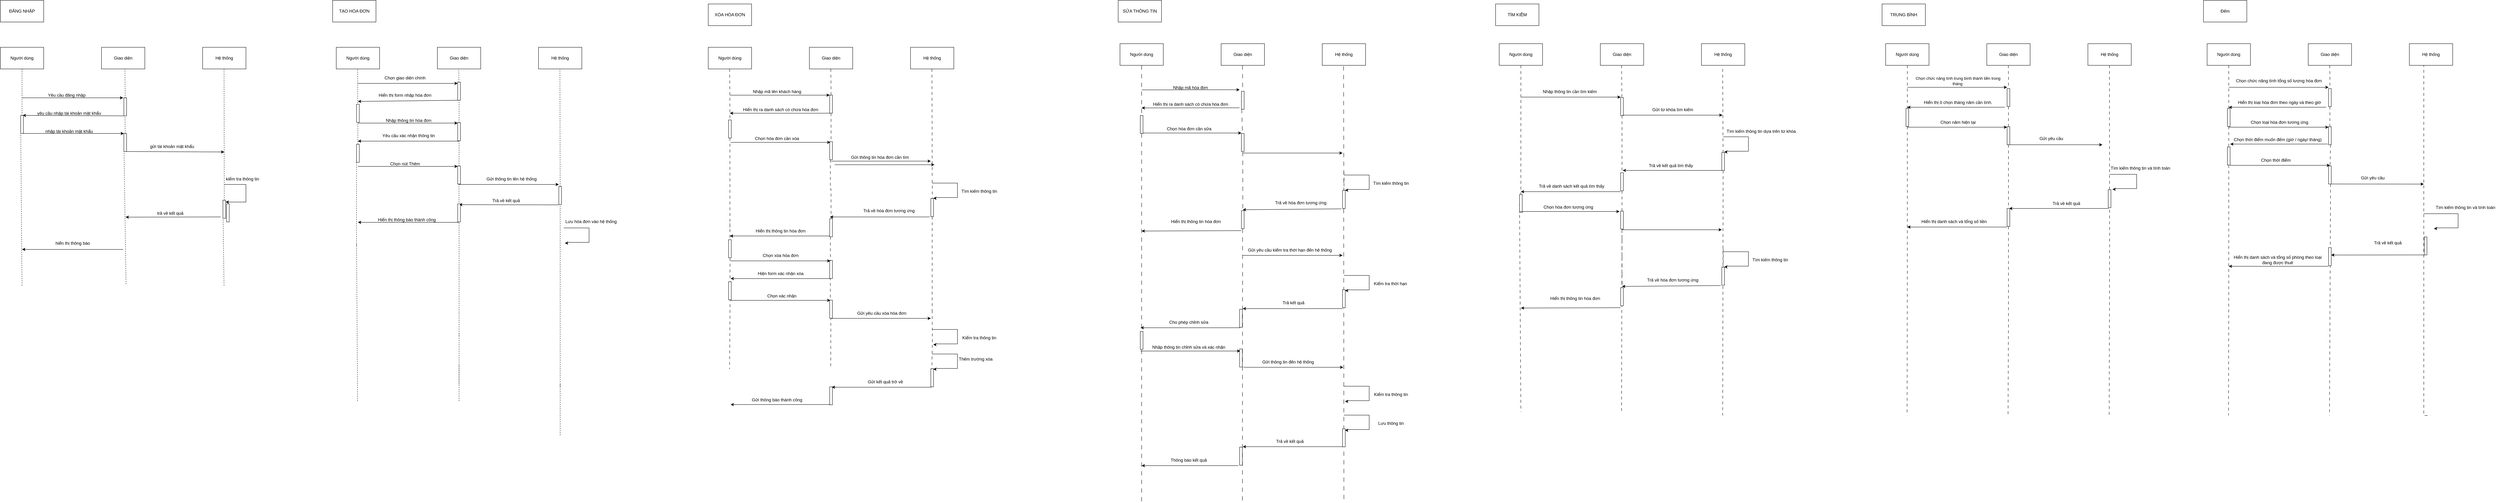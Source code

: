 <mxfile pages="4">
    <diagram id="CvPlZSr4-E2iQnoFlyd8" name="sơ đồ tuần tự">
        <mxGraphModel dx="1289" dy="306" grid="1" gridSize="10" guides="1" tooltips="1" connect="1" arrows="1" fold="1" page="1" pageScale="1" pageWidth="827" pageHeight="1169" math="0" shadow="0">
            <root>
                <mxCell id="0"/>
                <mxCell id="1" parent="0"/>
                <mxCell id="vz_G6OBotihetE9_b4QI-1" value="Người dùng" style="rounded=0;whiteSpace=wrap;html=1;" parent="1" vertex="1">
                    <mxGeometry x="-760" y="140" width="120" height="60" as="geometry"/>
                </mxCell>
                <mxCell id="vz_G6OBotihetE9_b4QI-2" value="Giao diện" style="rounded=0;whiteSpace=wrap;html=1;" parent="1" vertex="1">
                    <mxGeometry x="-480" y="140" width="120" height="60" as="geometry"/>
                </mxCell>
                <mxCell id="vz_G6OBotihetE9_b4QI-3" value="Hệ thống" style="rounded=0;whiteSpace=wrap;html=1;" parent="1" vertex="1">
                    <mxGeometry x="-200" y="140" width="120" height="60" as="geometry"/>
                </mxCell>
                <mxCell id="vz_G6OBotihetE9_b4QI-4" value="" style="endArrow=none;dashed=1;html=1;rounded=0;entryX=0.5;entryY=1;entryDx=0;entryDy=0;" parent="1" source="vz_G6OBotihetE9_b4QI-13" target="vz_G6OBotihetE9_b4QI-1" edge="1">
                    <mxGeometry width="50" height="50" relative="1" as="geometry">
                        <mxPoint x="-700" y="800" as="sourcePoint"/>
                        <mxPoint x="-440" y="290" as="targetPoint"/>
                    </mxGeometry>
                </mxCell>
                <mxCell id="vz_G6OBotihetE9_b4QI-5" value="" style="endArrow=none;dashed=1;html=1;rounded=0;entryX=0.5;entryY=1;entryDx=0;entryDy=0;" parent="1" source="vz_G6OBotihetE9_b4QI-8" edge="1">
                    <mxGeometry width="50" height="50" relative="1" as="geometry">
                        <mxPoint x="-415" y="800" as="sourcePoint"/>
                        <mxPoint x="-415" y="200" as="targetPoint"/>
                    </mxGeometry>
                </mxCell>
                <mxCell id="vz_G6OBotihetE9_b4QI-6" value="" style="endArrow=none;dashed=1;html=1;rounded=0;entryX=0.5;entryY=1;entryDx=0;entryDy=0;" parent="1" source="vz_G6OBotihetE9_b4QI-30" edge="1">
                    <mxGeometry width="50" height="50" relative="1" as="geometry">
                        <mxPoint x="-140.67" y="800" as="sourcePoint"/>
                        <mxPoint x="-140.67" y="200" as="targetPoint"/>
                    </mxGeometry>
                </mxCell>
                <mxCell id="vz_G6OBotihetE9_b4QI-10" value="" style="endArrow=none;dashed=1;html=1;rounded=0;entryX=0.5;entryY=1;entryDx=0;entryDy=0;" parent="1" source="vz_G6OBotihetE9_b4QI-23" edge="1">
                    <mxGeometry width="50" height="50" relative="1" as="geometry">
                        <mxPoint x="-412" y="796.25" as="sourcePoint"/>
                        <mxPoint x="-415" y="301.25" as="targetPoint"/>
                    </mxGeometry>
                </mxCell>
                <mxCell id="vz_G6OBotihetE9_b4QI-20" style="rounded=0;orthogonalLoop=1;jettySize=auto;html=1;exitX=1;exitY=1;exitDx=0;exitDy=0;entryX=0;entryY=0.25;entryDx=0;entryDy=0;" parent="1" source="vz_G6OBotihetE9_b4QI-8" target="vz_G6OBotihetE9_b4QI-13" edge="1">
                    <mxGeometry relative="1" as="geometry"/>
                </mxCell>
                <mxCell id="vz_G6OBotihetE9_b4QI-8" value="" style="whiteSpace=wrap;html=1;rotation=90;" parent="1" vertex="1">
                    <mxGeometry x="-439.25" y="301.25" width="50" height="7.5" as="geometry"/>
                </mxCell>
                <mxCell id="vz_G6OBotihetE9_b4QI-11" value="" style="endArrow=classic;html=1;rounded=0;" parent="1" edge="1">
                    <mxGeometry width="50" height="50" relative="1" as="geometry">
                        <mxPoint x="-700" y="280" as="sourcePoint"/>
                        <mxPoint x="-420" y="280" as="targetPoint"/>
                    </mxGeometry>
                </mxCell>
                <mxCell id="vz_G6OBotihetE9_b4QI-12" value="Yêu cầu đăng nhập&amp;nbsp;" style="text;html=1;align=center;verticalAlign=middle;resizable=0;points=[];autosize=1;strokeColor=none;fillColor=none;" parent="1" vertex="1">
                    <mxGeometry x="-640" y="258" width="130" height="30" as="geometry"/>
                </mxCell>
                <mxCell id="vz_G6OBotihetE9_b4QI-18" value="" style="endArrow=none;dashed=1;html=1;rounded=0;entryX=0.5;entryY=1;entryDx=0;entryDy=0;" parent="1" target="vz_G6OBotihetE9_b4QI-13" edge="1">
                    <mxGeometry width="50" height="50" relative="1" as="geometry">
                        <mxPoint x="-700" y="800" as="sourcePoint"/>
                        <mxPoint x="-700" y="200" as="targetPoint"/>
                    </mxGeometry>
                </mxCell>
                <mxCell id="vz_G6OBotihetE9_b4QI-26" style="rounded=0;orthogonalLoop=1;jettySize=auto;html=1;exitX=1;exitY=0;exitDx=0;exitDy=0;entryX=0;entryY=1;entryDx=0;entryDy=0;" parent="1" source="vz_G6OBotihetE9_b4QI-13" target="vz_G6OBotihetE9_b4QI-23" edge="1">
                    <mxGeometry relative="1" as="geometry"/>
                </mxCell>
                <mxCell id="vz_G6OBotihetE9_b4QI-13" value="" style="whiteSpace=wrap;html=1;rotation=90;" parent="1" vertex="1">
                    <mxGeometry x="-725" y="350" width="50" height="7.5" as="geometry"/>
                </mxCell>
                <mxCell id="vz_G6OBotihetE9_b4QI-22" value="yêu cầu nhập tài khoản mật khẩu" style="text;html=1;align=center;verticalAlign=middle;resizable=0;points=[];autosize=1;strokeColor=none;fillColor=none;" parent="1" vertex="1">
                    <mxGeometry x="-670" y="308" width="200" height="30" as="geometry"/>
                </mxCell>
                <mxCell id="vz_G6OBotihetE9_b4QI-24" value="" style="endArrow=none;dashed=1;html=1;rounded=0;entryX=0.5;entryY=1;entryDx=0;entryDy=0;" parent="1" target="vz_G6OBotihetE9_b4QI-23" edge="1">
                    <mxGeometry width="50" height="50" relative="1" as="geometry">
                        <mxPoint x="-412" y="796.25" as="sourcePoint"/>
                        <mxPoint x="-415" y="301.25" as="targetPoint"/>
                    </mxGeometry>
                </mxCell>
                <mxCell id="vz_G6OBotihetE9_b4QI-28" style="rounded=0;orthogonalLoop=1;jettySize=auto;html=1;exitX=1;exitY=0;exitDx=0;exitDy=0;" parent="1" source="vz_G6OBotihetE9_b4QI-23" edge="1">
                    <mxGeometry relative="1" as="geometry">
                        <mxPoint x="-140" y="430" as="targetPoint"/>
                    </mxGeometry>
                </mxCell>
                <mxCell id="vz_G6OBotihetE9_b4QI-23" value="" style="whiteSpace=wrap;html=1;rotation=90;" parent="1" vertex="1">
                    <mxGeometry x="-439.25" y="400" width="50" height="7.5" as="geometry"/>
                </mxCell>
                <mxCell id="vz_G6OBotihetE9_b4QI-27" value="nhập tài khoản mật khẩu" style="text;html=1;align=center;verticalAlign=middle;resizable=0;points=[];autosize=1;strokeColor=none;fillColor=none;" parent="1" vertex="1">
                    <mxGeometry x="-645" y="357.5" width="150" height="30" as="geometry"/>
                </mxCell>
                <mxCell id="vz_G6OBotihetE9_b4QI-29" value="gửi tài khoản mật khẩu" style="text;html=1;align=center;verticalAlign=middle;resizable=0;points=[];autosize=1;strokeColor=none;fillColor=none;" parent="1" vertex="1">
                    <mxGeometry x="-360" y="400" width="150" height="30" as="geometry"/>
                </mxCell>
                <mxCell id="vz_G6OBotihetE9_b4QI-31" value="" style="endArrow=none;dashed=1;html=1;rounded=0;entryX=0.5;entryY=1;entryDx=0;entryDy=0;" parent="1" target="vz_G6OBotihetE9_b4QI-30" edge="1">
                    <mxGeometry width="50" height="50" relative="1" as="geometry">
                        <mxPoint x="-140.67" y="800" as="sourcePoint"/>
                        <mxPoint x="-140.67" y="200" as="targetPoint"/>
                    </mxGeometry>
                </mxCell>
                <mxCell id="vz_G6OBotihetE9_b4QI-35" style="rounded=0;orthogonalLoop=1;jettySize=auto;html=1;" parent="1" edge="1">
                    <mxGeometry relative="1" as="geometry">
                        <mxPoint x="-413.25" y="610.63" as="targetPoint"/>
                        <mxPoint x="-150" y="610" as="sourcePoint"/>
                    </mxGeometry>
                </mxCell>
                <mxCell id="vz_G6OBotihetE9_b4QI-30" value="" style="whiteSpace=wrap;html=1;rotation=90;" parent="1" vertex="1">
                    <mxGeometry x="-165" y="585" width="50" height="7.5" as="geometry"/>
                </mxCell>
                <mxCell id="vz_G6OBotihetE9_b4QI-32" value="" style="endArrow=classic;html=1;rounded=0;edgeStyle=orthogonalEdgeStyle;entryX=0.5;entryY=0;entryDx=0;entryDy=0;" parent="1" edge="1">
                    <mxGeometry width="50" height="50" relative="1" as="geometry">
                        <mxPoint x="-140" y="520" as="sourcePoint"/>
                        <mxPoint x="-136.25" y="568.75" as="targetPoint"/>
                        <Array as="points">
                            <mxPoint x="-80" y="520"/>
                            <mxPoint x="-80" y="569"/>
                        </Array>
                    </mxGeometry>
                </mxCell>
                <mxCell id="vz_G6OBotihetE9_b4QI-34" value="kiểm tra thông tin" style="text;html=1;align=center;verticalAlign=middle;resizable=0;points=[];autosize=1;strokeColor=none;fillColor=none;" parent="1" vertex="1">
                    <mxGeometry x="-150" y="490" width="120" height="30" as="geometry"/>
                </mxCell>
                <mxCell id="vz_G6OBotihetE9_b4QI-36" value="trả về kết quả" style="text;html=1;align=center;verticalAlign=middle;resizable=0;points=[];autosize=1;strokeColor=none;fillColor=none;" parent="1" vertex="1">
                    <mxGeometry x="-340" y="585" width="100" height="30" as="geometry"/>
                </mxCell>
                <mxCell id="vz_G6OBotihetE9_b4QI-37" value="" style="endArrow=classic;html=1;rounded=0;" parent="1" edge="1">
                    <mxGeometry width="50" height="50" relative="1" as="geometry">
                        <mxPoint x="-420" y="700" as="sourcePoint"/>
                        <mxPoint x="-700" y="700" as="targetPoint"/>
                    </mxGeometry>
                </mxCell>
                <mxCell id="vz_G6OBotihetE9_b4QI-38" value="hiển thị thông báo" style="text;html=1;align=center;verticalAlign=middle;resizable=0;points=[];autosize=1;strokeColor=none;fillColor=none;" parent="1" vertex="1">
                    <mxGeometry x="-620" y="668" width="120" height="30" as="geometry"/>
                </mxCell>
                <mxCell id="vz_G6OBotihetE9_b4QI-40" value="ĐĂNG NHẬP" style="rounded=0;whiteSpace=wrap;html=1;" parent="1" vertex="1">
                    <mxGeometry x="-760" y="10" width="120" height="60" as="geometry"/>
                </mxCell>
                <mxCell id="vz_G6OBotihetE9_b4QI-41" value="Người dùng" style="rounded=0;whiteSpace=wrap;html=1;" parent="1" vertex="1">
                    <mxGeometry x="170" y="140" width="120" height="60" as="geometry"/>
                </mxCell>
                <mxCell id="vz_G6OBotihetE9_b4QI-42" value="Giao diện" style="rounded=0;whiteSpace=wrap;html=1;" parent="1" vertex="1">
                    <mxGeometry x="450" y="140" width="120" height="60" as="geometry"/>
                </mxCell>
                <mxCell id="vz_G6OBotihetE9_b4QI-43" value="Hệ thống" style="rounded=0;whiteSpace=wrap;html=1;" parent="1" vertex="1">
                    <mxGeometry x="730" y="140" width="120" height="60" as="geometry"/>
                </mxCell>
                <mxCell id="vz_G6OBotihetE9_b4QI-44" value="" style="endArrow=none;dashed=1;html=1;rounded=0;entryX=0.5;entryY=1;entryDx=0;entryDy=0;" parent="1" edge="1">
                    <mxGeometry width="50" height="50" relative="1" as="geometry">
                        <mxPoint x="229.924" y="408.75" as="sourcePoint"/>
                        <mxPoint x="229.29" y="200" as="targetPoint"/>
                    </mxGeometry>
                </mxCell>
                <mxCell id="vz_G6OBotihetE9_b4QI-45" value="" style="endArrow=none;dashed=1;html=1;rounded=0;entryX=0.5;entryY=1;entryDx=0;entryDy=0;" parent="1" source="vz_G6OBotihetE9_b4QI-49" edge="1">
                    <mxGeometry width="50" height="50" relative="1" as="geometry">
                        <mxPoint x="509.96" y="564" as="sourcePoint"/>
                        <mxPoint x="509.29" y="200" as="targetPoint"/>
                    </mxGeometry>
                </mxCell>
                <mxCell id="vz_G6OBotihetE9_b4QI-46" value="" style="endArrow=none;dashed=1;html=1;rounded=0;entryX=0.5;entryY=1;entryDx=0;entryDy=0;" parent="1" source="vz_G6OBotihetE9_b4QI-543" edge="1">
                    <mxGeometry width="50" height="50" relative="1" as="geometry">
                        <mxPoint x="789.976" y="918.75" as="sourcePoint"/>
                        <mxPoint x="789.29" y="200" as="targetPoint"/>
                    </mxGeometry>
                </mxCell>
                <mxCell id="vz_G6OBotihetE9_b4QI-47" value="" style="whiteSpace=wrap;html=1;rotation=90;" parent="1" vertex="1">
                    <mxGeometry x="-155" y="595" width="50" height="7.5" as="geometry"/>
                </mxCell>
                <mxCell id="vz_G6OBotihetE9_b4QI-56" value="" style="endArrow=none;dashed=1;html=1;rounded=0;entryX=1;entryY=0.5;entryDx=0;entryDy=0;" parent="1" source="vz_G6OBotihetE9_b4QI-61" target="vz_G6OBotihetE9_b4QI-49" edge="1">
                    <mxGeometry width="50" height="50" relative="1" as="geometry">
                        <mxPoint x="509.96" y="564" as="sourcePoint"/>
                        <mxPoint x="509.29" y="200" as="targetPoint"/>
                    </mxGeometry>
                </mxCell>
                <mxCell id="vz_G6OBotihetE9_b4QI-59" style="rounded=0;orthogonalLoop=1;jettySize=auto;html=1;exitX=1;exitY=1;exitDx=0;exitDy=0;" parent="1" source="vz_G6OBotihetE9_b4QI-49" edge="1">
                    <mxGeometry relative="1" as="geometry">
                        <mxPoint x="230" y="290" as="targetPoint"/>
                    </mxGeometry>
                </mxCell>
                <mxCell id="vz_G6OBotihetE9_b4QI-49" value="" style="whiteSpace=wrap;html=1;rotation=90;" parent="1" vertex="1">
                    <mxGeometry x="485" y="258" width="50" height="7.5" as="geometry"/>
                </mxCell>
                <mxCell id="vz_G6OBotihetE9_b4QI-57" value="" style="endArrow=classic;html=1;rounded=0;entryX=0;entryY=1;entryDx=0;entryDy=0;" parent="1" edge="1">
                    <mxGeometry width="50" height="50" relative="1" as="geometry">
                        <mxPoint x="230" y="240" as="sourcePoint"/>
                        <mxPoint x="506.25" y="240" as="targetPoint"/>
                    </mxGeometry>
                </mxCell>
                <mxCell id="vz_G6OBotihetE9_b4QI-58" value="Chọn giao diện chính" style="text;html=1;align=center;verticalAlign=middle;resizable=0;points=[];autosize=1;strokeColor=none;fillColor=none;" parent="1" vertex="1">
                    <mxGeometry x="290" y="210" width="140" height="30" as="geometry"/>
                </mxCell>
                <mxCell id="vz_G6OBotihetE9_b4QI-60" value="Hiển thị form nhập hóa đơn" style="text;html=1;align=center;verticalAlign=middle;resizable=0;points=[];autosize=1;strokeColor=none;fillColor=none;" parent="1" vertex="1">
                    <mxGeometry x="275" y="258" width="170" height="30" as="geometry"/>
                </mxCell>
                <mxCell id="vz_G6OBotihetE9_b4QI-63" value="" style="endArrow=classic;html=1;rounded=0;entryX=0;entryY=1;entryDx=0;entryDy=0;" parent="1" edge="1">
                    <mxGeometry width="50" height="50" relative="1" as="geometry">
                        <mxPoint x="230" y="350" as="sourcePoint"/>
                        <mxPoint x="506.25" y="350" as="targetPoint"/>
                    </mxGeometry>
                </mxCell>
                <mxCell id="vz_G6OBotihetE9_b4QI-64" value="Nhập thông tin hóa đơn" style="text;html=1;align=center;verticalAlign=middle;resizable=0;points=[];autosize=1;strokeColor=none;fillColor=none;" parent="1" vertex="1">
                    <mxGeometry x="295" y="328" width="150" height="30" as="geometry"/>
                </mxCell>
                <mxCell id="vz_G6OBotihetE9_b4QI-61" value="" style="whiteSpace=wrap;html=1;rotation=90;" parent="1" vertex="1">
                    <mxGeometry x="485" y="370" width="50" height="7.5" as="geometry"/>
                </mxCell>
                <mxCell id="vz_G6OBotihetE9_b4QI-104" value="TẠO HÓA ĐƠN" style="rounded=0;whiteSpace=wrap;html=1;" parent="1" vertex="1">
                    <mxGeometry x="160" y="10" width="120" height="60" as="geometry"/>
                </mxCell>
                <mxCell id="vz_G6OBotihetE9_b4QI-105" value="Người dùng" style="rounded=0;whiteSpace=wrap;html=1;" parent="1" vertex="1">
                    <mxGeometry x="1200" y="140" width="120" height="60" as="geometry"/>
                </mxCell>
                <mxCell id="vz_G6OBotihetE9_b4QI-106" value="Giao diện" style="rounded=0;whiteSpace=wrap;html=1;" parent="1" vertex="1">
                    <mxGeometry x="1480" y="140" width="120" height="60" as="geometry"/>
                </mxCell>
                <mxCell id="vz_G6OBotihetE9_b4QI-107" value="Hệ thống" style="rounded=0;whiteSpace=wrap;html=1;" parent="1" vertex="1">
                    <mxGeometry x="1760" y="140" width="120" height="60" as="geometry"/>
                </mxCell>
                <mxCell id="vz_G6OBotihetE9_b4QI-109" style="edgeStyle=orthogonalEdgeStyle;rounded=0;orthogonalLoop=1;jettySize=auto;html=1;exitX=1;exitY=0.5;exitDx=0;exitDy=0;dashed=1;dashPattern=8 8;endArrow=none;endFill=0;" parent="1" edge="1">
                    <mxGeometry relative="1" as="geometry">
                        <mxPoint x="1259.088" y="1031.455" as="targetPoint"/>
                        <mxPoint x="1260" y="627.75" as="sourcePoint"/>
                    </mxGeometry>
                </mxCell>
                <mxCell id="vz_G6OBotihetE9_b4QI-110" style="edgeStyle=orthogonalEdgeStyle;rounded=0;orthogonalLoop=1;jettySize=auto;html=1;exitX=1;exitY=0.75;exitDx=0;exitDy=0;dashed=1;dashPattern=8 8;endArrow=none;endFill=0;" parent="1" source="vz_G6OBotihetE9_b4QI-317" edge="1">
                    <mxGeometry relative="1" as="geometry">
                        <mxPoint x="1539.088" y="1031.455" as="targetPoint"/>
                        <mxPoint x="1540" y="918.75" as="sourcePoint"/>
                    </mxGeometry>
                </mxCell>
                <mxCell id="vz_G6OBotihetE9_b4QI-111" style="edgeStyle=orthogonalEdgeStyle;rounded=0;orthogonalLoop=1;jettySize=auto;html=1;exitX=1;exitY=0.5;exitDx=0;exitDy=0;dashed=1;dashPattern=8 8;endArrow=none;endFill=0;" parent="1" edge="1">
                    <mxGeometry relative="1" as="geometry">
                        <mxPoint x="1819.088" y="1031.455" as="targetPoint"/>
                        <mxPoint x="1820" y="868.75" as="sourcePoint"/>
                    </mxGeometry>
                </mxCell>
                <mxCell id="vz_G6OBotihetE9_b4QI-117" value="" style="edgeStyle=orthogonalEdgeStyle;rounded=0;orthogonalLoop=1;jettySize=auto;html=1;exitX=0.5;exitY=1;exitDx=0;exitDy=0;dashed=1;dashPattern=8 8;endArrow=none;endFill=0;" parent="1" target="vz_G6OBotihetE9_b4QI-114" edge="1">
                    <mxGeometry relative="1" as="geometry">
                        <mxPoint x="1539.088" y="1031.455" as="targetPoint"/>
                        <mxPoint x="1539.27" y="200" as="sourcePoint"/>
                    </mxGeometry>
                </mxCell>
                <mxCell id="vz_G6OBotihetE9_b4QI-114" value="" style="whiteSpace=wrap;html=1;rotation=90;" parent="1" vertex="1">
                    <mxGeometry x="1515" y="293.75" width="50" height="7.5" as="geometry"/>
                </mxCell>
                <mxCell id="vz_G6OBotihetE9_b4QI-118" value="" style="endArrow=classic;html=1;rounded=0;entryX=0;entryY=1;entryDx=0;entryDy=0;" parent="1" edge="1">
                    <mxGeometry width="50" height="50" relative="1" as="geometry">
                        <mxPoint x="1260" y="272.6" as="sourcePoint"/>
                        <mxPoint x="1536.25" y="272.6" as="targetPoint"/>
                    </mxGeometry>
                </mxCell>
                <mxCell id="vz_G6OBotihetE9_b4QI-119" value="Nhập mã tên khách hàng" style="text;html=1;align=center;verticalAlign=middle;resizable=0;points=[];autosize=1;strokeColor=none;fillColor=none;" parent="1" vertex="1">
                    <mxGeometry x="1310" y="248" width="160" height="30" as="geometry"/>
                </mxCell>
                <mxCell id="vz_G6OBotihetE9_b4QI-120" style="rounded=0;orthogonalLoop=1;jettySize=auto;html=1;exitX=1;exitY=1;exitDx=0;exitDy=0;" parent="1" edge="1">
                    <mxGeometry relative="1" as="geometry">
                        <mxPoint x="1260" y="322.6" as="targetPoint"/>
                        <mxPoint x="1536" y="322.6" as="sourcePoint"/>
                    </mxGeometry>
                </mxCell>
                <mxCell id="vz_G6OBotihetE9_b4QI-121" value="Hiển thị ra danh sách có chứa hóa đơn" style="text;html=1;align=center;verticalAlign=middle;resizable=0;points=[];autosize=1;strokeColor=none;fillColor=none;" parent="1" vertex="1">
                    <mxGeometry x="1285" y="298" width="230" height="30" as="geometry"/>
                </mxCell>
                <mxCell id="vz_G6OBotihetE9_b4QI-124" value="" style="edgeStyle=orthogonalEdgeStyle;rounded=0;orthogonalLoop=1;jettySize=auto;html=1;exitX=1;exitY=0.5;exitDx=0;exitDy=0;dashed=1;dashPattern=8 8;endArrow=none;endFill=0;" parent="1" source="vz_G6OBotihetE9_b4QI-114" target="vz_G6OBotihetE9_b4QI-123" edge="1">
                    <mxGeometry relative="1" as="geometry">
                        <mxPoint x="1539.088" y="1031.455" as="targetPoint"/>
                        <mxPoint x="1540" y="323" as="sourcePoint"/>
                    </mxGeometry>
                </mxCell>
                <mxCell id="vz_G6OBotihetE9_b4QI-123" value="" style="whiteSpace=wrap;html=1;rotation=90;" parent="1" vertex="1">
                    <mxGeometry x="1515" y="422.5" width="50" height="7.5" as="geometry"/>
                </mxCell>
                <mxCell id="vz_G6OBotihetE9_b4QI-125" value="" style="endArrow=classic;html=1;rounded=0;entryX=0;entryY=1;entryDx=0;entryDy=0;" parent="1" edge="1">
                    <mxGeometry width="50" height="50" relative="1" as="geometry">
                        <mxPoint x="1261.88" y="403.32" as="sourcePoint"/>
                        <mxPoint x="1538.13" y="403.32" as="targetPoint"/>
                    </mxGeometry>
                </mxCell>
                <mxCell id="vz_G6OBotihetE9_b4QI-126" value="Chọn hóa đơn cần xóa" style="text;html=1;align=center;verticalAlign=middle;resizable=0;points=[];autosize=1;strokeColor=none;fillColor=none;" parent="1" vertex="1">
                    <mxGeometry x="1315" y="377.5" width="150" height="30" as="geometry"/>
                </mxCell>
                <mxCell id="vz_G6OBotihetE9_b4QI-135" value="" style="whiteSpace=wrap;html=1;rotation=90;" parent="1" vertex="1">
                    <mxGeometry x="205" y="319.25" width="50" height="7.5" as="geometry"/>
                </mxCell>
                <mxCell id="vz_G6OBotihetE9_b4QI-145" value="" style="edgeStyle=orthogonalEdgeStyle;rounded=0;orthogonalLoop=1;jettySize=auto;html=1;exitX=1;exitY=0.5;exitDx=0;exitDy=0;dashed=1;dashPattern=8 8;endArrow=none;endFill=0;" parent="1" source="vz_G6OBotihetE9_b4QI-172" edge="1">
                    <mxGeometry relative="1" as="geometry">
                        <mxPoint x="1260" y="650" as="targetPoint"/>
                        <mxPoint x="1259.27" y="200" as="sourcePoint"/>
                    </mxGeometry>
                </mxCell>
                <mxCell id="vz_G6OBotihetE9_b4QI-162" value="" style="edgeStyle=orthogonalEdgeStyle;rounded=0;orthogonalLoop=1;jettySize=auto;html=1;exitX=1;exitY=0.5;exitDx=0;exitDy=0;dashed=1;dashPattern=8 8;endArrow=none;endFill=0;" parent="1" source="vz_G6OBotihetE9_b4QI-313" edge="1">
                    <mxGeometry relative="1" as="geometry">
                        <mxPoint x="1820" y="870" as="targetPoint"/>
                        <mxPoint x="1820" y="507.5" as="sourcePoint"/>
                    </mxGeometry>
                </mxCell>
                <mxCell id="vz_G6OBotihetE9_b4QI-173" value="" style="edgeStyle=orthogonalEdgeStyle;rounded=0;orthogonalLoop=1;jettySize=auto;html=1;exitX=0.5;exitY=1;exitDx=0;exitDy=0;dashed=1;dashPattern=8 8;endArrow=none;endFill=0;" parent="1" target="vz_G6OBotihetE9_b4QI-172" edge="1">
                    <mxGeometry relative="1" as="geometry">
                        <mxPoint x="1260" y="461" as="targetPoint"/>
                        <mxPoint x="1259.27" y="200" as="sourcePoint"/>
                    </mxGeometry>
                </mxCell>
                <mxCell id="vz_G6OBotihetE9_b4QI-172" value="" style="whiteSpace=wrap;html=1;rotation=90;" parent="1" vertex="1">
                    <mxGeometry x="1235" y="362.5" width="50" height="7.5" as="geometry"/>
                </mxCell>
                <mxCell id="vz_G6OBotihetE9_b4QI-174" value="XÓA HÓA ĐƠN" style="rounded=0;whiteSpace=wrap;html=1;" parent="1" vertex="1">
                    <mxGeometry x="1200" y="20" width="120" height="60" as="geometry"/>
                </mxCell>
                <mxCell id="vz_G6OBotihetE9_b4QI-177" value="Người dùng" style="rounded=0;whiteSpace=wrap;html=1;" parent="1" vertex="1">
                    <mxGeometry x="2340" y="130" width="120" height="60" as="geometry"/>
                </mxCell>
                <mxCell id="vz_G6OBotihetE9_b4QI-178" value="Giao diện" style="rounded=0;whiteSpace=wrap;html=1;" parent="1" vertex="1">
                    <mxGeometry x="2620" y="130" width="120" height="60" as="geometry"/>
                </mxCell>
                <mxCell id="vz_G6OBotihetE9_b4QI-179" value="Hệ thống" style="rounded=0;whiteSpace=wrap;html=1;" parent="1" vertex="1">
                    <mxGeometry x="2900" y="130" width="120" height="60" as="geometry"/>
                </mxCell>
                <mxCell id="vz_G6OBotihetE9_b4QI-195" value="" style="endArrow=classic;html=1;rounded=0;entryX=0;entryY=1;entryDx=0;entryDy=0;" parent="1" edge="1">
                    <mxGeometry width="50" height="50" relative="1" as="geometry">
                        <mxPoint x="2400" y="258" as="sourcePoint"/>
                        <mxPoint x="2671.25" y="257.6" as="targetPoint"/>
                    </mxGeometry>
                </mxCell>
                <mxCell id="vz_G6OBotihetE9_b4QI-196" value="Nhập mã hóa đơn" style="text;html=1;align=center;verticalAlign=middle;resizable=0;points=[];autosize=1;strokeColor=none;fillColor=none;" parent="1" vertex="1">
                    <mxGeometry x="2475" y="236.5" width="120" height="30" as="geometry"/>
                </mxCell>
                <mxCell id="vz_G6OBotihetE9_b4QI-197" style="rounded=0;orthogonalLoop=1;jettySize=auto;html=1;exitX=1;exitY=1;exitDx=0;exitDy=0;" parent="1" edge="1">
                    <mxGeometry relative="1" as="geometry">
                        <mxPoint x="2400" y="308" as="targetPoint"/>
                        <mxPoint x="2671" y="307.6" as="sourcePoint"/>
                    </mxGeometry>
                </mxCell>
                <mxCell id="vz_G6OBotihetE9_b4QI-198" value="Hiển thị ra danh sách có chứa hóa đơn" style="text;html=1;align=center;verticalAlign=middle;resizable=0;points=[];autosize=1;strokeColor=none;fillColor=none;" parent="1" vertex="1">
                    <mxGeometry x="2420" y="283" width="230" height="30" as="geometry"/>
                </mxCell>
                <mxCell id="vz_G6OBotihetE9_b4QI-201" value="" style="endArrow=classic;html=1;rounded=0;entryX=0;entryY=1;entryDx=0;entryDy=0;" parent="1" edge="1">
                    <mxGeometry width="50" height="50" relative="1" as="geometry">
                        <mxPoint x="2400" y="377.5" as="sourcePoint"/>
                        <mxPoint x="2676.25" y="377.5" as="targetPoint"/>
                    </mxGeometry>
                </mxCell>
                <mxCell id="vz_G6OBotihetE9_b4QI-202" value="Chọn hóa đơn cần sửa" style="text;html=1;align=center;verticalAlign=middle;resizable=0;points=[];autosize=1;strokeColor=none;fillColor=none;" parent="1" vertex="1">
                    <mxGeometry x="2456" y="351.25" width="150" height="30" as="geometry"/>
                </mxCell>
                <mxCell id="vz_G6OBotihetE9_b4QI-207" value="" style="rounded=0;orthogonalLoop=1;jettySize=auto;html=1;exitX=0.5;exitY=1;exitDx=0;exitDy=0;endArrow=none;endFill=0;dashed=1;dashPattern=12 12;" parent="1" source="vz_G6OBotihetE9_b4QI-177" target="vz_G6OBotihetE9_b4QI-206" edge="1">
                    <mxGeometry relative="1" as="geometry">
                        <mxPoint x="2400" y="1040" as="targetPoint"/>
                        <mxPoint x="2400" y="190" as="sourcePoint"/>
                    </mxGeometry>
                </mxCell>
                <mxCell id="vz_G6OBotihetE9_b4QI-206" value="" style="whiteSpace=wrap;html=1;rotation=90;" parent="1" vertex="1">
                    <mxGeometry x="2375" y="350" width="50" height="7.5" as="geometry"/>
                </mxCell>
                <mxCell id="vz_G6OBotihetE9_b4QI-208" value="" style="rounded=0;orthogonalLoop=1;jettySize=auto;html=1;exitX=0.5;exitY=1;exitDx=0;exitDy=0;endArrow=none;endFill=0;dashed=1;dashPattern=12 12;" parent="1" source="vz_G6OBotihetE9_b4QI-209" target="vz_G6OBotihetE9_b4QI-200" edge="1">
                    <mxGeometry relative="1" as="geometry">
                        <mxPoint x="2679.09" y="1040" as="targetPoint"/>
                        <mxPoint x="2679.09" y="190" as="sourcePoint"/>
                    </mxGeometry>
                </mxCell>
                <mxCell id="vz_G6OBotihetE9_b4QI-200" value="" style="whiteSpace=wrap;html=1;rotation=90;" parent="1" vertex="1">
                    <mxGeometry x="2655" y="400" width="50" height="7.5" as="geometry"/>
                </mxCell>
                <mxCell id="vz_G6OBotihetE9_b4QI-212" value="" style="rounded=0;orthogonalLoop=1;jettySize=auto;html=1;exitX=0.5;exitY=1;exitDx=0;exitDy=0;endArrow=none;endFill=0;dashed=1;dashPattern=12 12;" parent="1" target="vz_G6OBotihetE9_b4QI-209" edge="1">
                    <mxGeometry relative="1" as="geometry">
                        <mxPoint x="2680" y="379" as="targetPoint"/>
                        <mxPoint x="2679.09" y="190" as="sourcePoint"/>
                    </mxGeometry>
                </mxCell>
                <mxCell id="vz_G6OBotihetE9_b4QI-209" value="" style="whiteSpace=wrap;html=1;rotation=90;" parent="1" vertex="1">
                    <mxGeometry x="2655" y="283" width="50" height="7.5" as="geometry"/>
                </mxCell>
                <mxCell id="vz_G6OBotihetE9_b4QI-218" value="" style="rounded=0;orthogonalLoop=1;jettySize=auto;html=1;exitX=0.5;exitY=1;exitDx=0;exitDy=0;endArrow=none;endFill=0;dashed=1;dashPattern=12 12;" parent="1" edge="1">
                    <mxGeometry relative="1" as="geometry">
                        <mxPoint x="2959.946" y="592.5" as="targetPoint"/>
                        <mxPoint x="2959.09" y="192.5" as="sourcePoint"/>
                    </mxGeometry>
                </mxCell>
                <mxCell id="vz_G6OBotihetE9_b4QI-222" value="" style="rounded=0;orthogonalLoop=1;jettySize=auto;html=1;endArrow=none;endFill=0;dashed=1;dashPattern=12 12;" parent="1" edge="1">
                    <mxGeometry relative="1" as="geometry">
                        <mxPoint x="2680.12" y="595" as="targetPoint"/>
                        <mxPoint x="2680" y="430" as="sourcePoint"/>
                    </mxGeometry>
                </mxCell>
                <mxCell id="vz_G6OBotihetE9_b4QI-226" value="" style="rounded=0;orthogonalLoop=1;jettySize=auto;html=1;exitX=1;exitY=0.5;exitDx=0;exitDy=0;endArrow=none;endFill=0;dashed=1;dashPattern=12 12;" parent="1" source="vz_G6OBotihetE9_b4QI-206" edge="1">
                    <mxGeometry relative="1" as="geometry">
                        <mxPoint x="2400" y="708.0" as="targetPoint"/>
                        <mxPoint x="2400" y="379" as="sourcePoint"/>
                    </mxGeometry>
                </mxCell>
                <mxCell id="vz_G6OBotihetE9_b4QI-245" value="" style="endArrow=classic;html=1;rounded=0;entryX=0;entryY=1;entryDx=0;entryDy=0;" parent="1" edge="1">
                    <mxGeometry width="50" height="50" relative="1" as="geometry">
                        <mxPoint x="3450" y="278.0" as="sourcePoint"/>
                        <mxPoint x="3726.25" y="278.0" as="targetPoint"/>
                    </mxGeometry>
                </mxCell>
                <mxCell id="vz_G6OBotihetE9_b4QI-246" style="rounded=0;orthogonalLoop=1;jettySize=auto;html=1;exitX=1;exitY=1;exitDx=0;exitDy=0;" parent="1" edge="1">
                    <mxGeometry relative="1" as="geometry">
                        <mxPoint x="3732" y="481.17" as="targetPoint"/>
                        <mxPoint x="4008" y="481.17" as="sourcePoint"/>
                    </mxGeometry>
                </mxCell>
                <mxCell id="vz_G6OBotihetE9_b4QI-247" value="SỬA THÔNG TIN" style="rounded=0;whiteSpace=wrap;html=1;" parent="1" vertex="1">
                    <mxGeometry x="2335" y="10" width="120" height="60" as="geometry"/>
                </mxCell>
                <mxCell id="vz_G6OBotihetE9_b4QI-251" style="rounded=0;orthogonalLoop=1;jettySize=auto;html=1;exitX=0.5;exitY=1;exitDx=0;exitDy=0;endArrow=none;endFill=0;dashed=1;dashPattern=8 8;" parent="1" source="vz_G6OBotihetE9_b4QI-270" edge="1">
                    <mxGeometry relative="1" as="geometry">
                        <mxPoint x="3450" y="1150" as="targetPoint"/>
                    </mxGeometry>
                </mxCell>
                <mxCell id="vz_G6OBotihetE9_b4QI-248" value="Người dùng" style="rounded=0;whiteSpace=wrap;html=1;" parent="1" vertex="1">
                    <mxGeometry x="3390" y="130" width="120" height="60" as="geometry"/>
                </mxCell>
                <mxCell id="vz_G6OBotihetE9_b4QI-249" value="Giao diện" style="rounded=0;whiteSpace=wrap;html=1;" parent="1" vertex="1">
                    <mxGeometry x="3670" y="130" width="120" height="60" as="geometry"/>
                </mxCell>
                <mxCell id="vz_G6OBotihetE9_b4QI-250" value="Hệ thống" style="rounded=0;whiteSpace=wrap;html=1;" parent="1" vertex="1">
                    <mxGeometry x="3950" y="130" width="120" height="60" as="geometry"/>
                </mxCell>
                <mxCell id="vz_G6OBotihetE9_b4QI-252" style="rounded=0;orthogonalLoop=1;jettySize=auto;html=1;exitX=1;exitY=0.5;exitDx=0;exitDy=0;endArrow=none;endFill=0;dashed=1;dashPattern=8 8;" parent="1" source="vz_G6OBotihetE9_b4QI-260" edge="1">
                    <mxGeometry relative="1" as="geometry">
                        <mxPoint x="4008.75" y="1160" as="targetPoint"/>
                        <mxPoint x="4008.75" y="200" as="sourcePoint"/>
                    </mxGeometry>
                </mxCell>
                <mxCell id="vz_G6OBotihetE9_b4QI-253" style="rounded=0;orthogonalLoop=1;jettySize=auto;html=1;exitX=1;exitY=0.5;exitDx=0;exitDy=0;endArrow=none;endFill=0;dashed=1;dashPattern=8 8;" parent="1" source="vz_G6OBotihetE9_b4QI-273" edge="1">
                    <mxGeometry relative="1" as="geometry">
                        <mxPoint x="3728.75" y="1150" as="targetPoint"/>
                        <mxPoint x="3728.75" y="190" as="sourcePoint"/>
                    </mxGeometry>
                </mxCell>
                <mxCell id="vz_G6OBotihetE9_b4QI-256" value="" style="rounded=0;orthogonalLoop=1;jettySize=auto;html=1;exitX=0.5;exitY=1;exitDx=0;exitDy=0;endArrow=none;endFill=0;dashed=1;dashPattern=8 8;" parent="1" target="vz_G6OBotihetE9_b4QI-255" edge="1">
                    <mxGeometry relative="1" as="geometry">
                        <mxPoint x="3728.75" y="1150" as="targetPoint"/>
                        <mxPoint x="3728.75" y="190" as="sourcePoint"/>
                    </mxGeometry>
                </mxCell>
                <mxCell id="vz_G6OBotihetE9_b4QI-255" value="" style="whiteSpace=wrap;html=1;rotation=90;" parent="1" vertex="1">
                    <mxGeometry x="3705" y="300.5" width="50" height="7.5" as="geometry"/>
                </mxCell>
                <mxCell id="vz_G6OBotihetE9_b4QI-257" value="Nhập thông tin cần tìm kiếm" style="text;html=1;align=center;verticalAlign=middle;resizable=0;points=[];autosize=1;strokeColor=none;fillColor=none;" parent="1" vertex="1">
                    <mxGeometry x="3500" y="248" width="170" height="30" as="geometry"/>
                </mxCell>
                <mxCell id="vz_G6OBotihetE9_b4QI-258" value="" style="endArrow=classic;html=1;rounded=0;entryX=0;entryY=1;entryDx=0;entryDy=0;" parent="1" edge="1">
                    <mxGeometry width="50" height="50" relative="1" as="geometry">
                        <mxPoint x="3731.88" y="328.0" as="sourcePoint"/>
                        <mxPoint x="4008.13" y="328.0" as="targetPoint"/>
                    </mxGeometry>
                </mxCell>
                <mxCell id="vz_G6OBotihetE9_b4QI-259" value="Gửi từ khóa tìm kiếm" style="text;html=1;align=center;verticalAlign=middle;resizable=0;points=[];autosize=1;strokeColor=none;fillColor=none;" parent="1" vertex="1">
                    <mxGeometry x="3800" y="298" width="140" height="30" as="geometry"/>
                </mxCell>
                <mxCell id="vz_G6OBotihetE9_b4QI-262" value="" style="endArrow=classic;html=1;rounded=0;edgeStyle=orthogonalEdgeStyle;entryX=0.072;entryY=0.076;entryDx=0;entryDy=0;entryPerimeter=0;" parent="1" edge="1">
                    <mxGeometry width="50" height="50" relative="1" as="geometry">
                        <mxPoint x="4010" y="388" as="sourcePoint"/>
                        <mxPoint x="4013" y="430" as="targetPoint"/>
                        <Array as="points">
                            <mxPoint x="4080" y="388"/>
                            <mxPoint x="4080" y="428"/>
                            <mxPoint x="4020" y="428"/>
                            <mxPoint x="4020" y="430"/>
                        </Array>
                    </mxGeometry>
                </mxCell>
                <mxCell id="vz_G6OBotihetE9_b4QI-263" value="Tìm kiếm thông tin dựa trên từ khóa" style="text;html=1;align=center;verticalAlign=middle;resizable=0;points=[];autosize=1;strokeColor=none;fillColor=none;" parent="1" vertex="1">
                    <mxGeometry x="4010" y="357.5" width="210" height="30" as="geometry"/>
                </mxCell>
                <mxCell id="vz_G6OBotihetE9_b4QI-264" value="" style="rounded=0;orthogonalLoop=1;jettySize=auto;html=1;exitX=0.5;exitY=1;exitDx=0;exitDy=0;endArrow=none;endFill=0;dashed=1;dashPattern=8 8;" parent="1" target="vz_G6OBotihetE9_b4QI-260" edge="1">
                    <mxGeometry relative="1" as="geometry">
                        <mxPoint x="4008.75" y="1160" as="targetPoint"/>
                        <mxPoint x="4008.75" y="200" as="sourcePoint"/>
                    </mxGeometry>
                </mxCell>
                <mxCell id="vz_G6OBotihetE9_b4QI-260" value="" style="whiteSpace=wrap;html=1;rotation=90;" parent="1" vertex="1">
                    <mxGeometry x="3985" y="452.5" width="50" height="7.5" as="geometry"/>
                </mxCell>
                <mxCell id="vz_G6OBotihetE9_b4QI-265" value="Trả về kết quả tìm thấy" style="text;html=1;align=center;verticalAlign=middle;resizable=0;points=[];autosize=1;strokeColor=none;fillColor=none;" parent="1" vertex="1">
                    <mxGeometry x="3790" y="452.5" width="150" height="30" as="geometry"/>
                </mxCell>
                <mxCell id="vz_G6OBotihetE9_b4QI-267" value="" style="rounded=0;orthogonalLoop=1;jettySize=auto;html=1;exitX=1;exitY=0.5;exitDx=0;exitDy=0;endArrow=none;endFill=0;dashed=1;dashPattern=8 8;" parent="1" source="vz_G6OBotihetE9_b4QI-255" target="vz_G6OBotihetE9_b4QI-266" edge="1">
                    <mxGeometry relative="1" as="geometry">
                        <mxPoint x="3728.75" y="1150" as="targetPoint"/>
                        <mxPoint x="3730" y="329" as="sourcePoint"/>
                    </mxGeometry>
                </mxCell>
                <mxCell id="vz_G6OBotihetE9_b4QI-266" value="" style="whiteSpace=wrap;html=1;rotation=90;" parent="1" vertex="1">
                    <mxGeometry x="3705" y="508.75" width="50" height="7.5" as="geometry"/>
                </mxCell>
                <mxCell id="vz_G6OBotihetE9_b4QI-268" style="rounded=0;orthogonalLoop=1;jettySize=auto;html=1;exitX=1;exitY=1;exitDx=0;exitDy=0;" parent="1" edge="1">
                    <mxGeometry relative="1" as="geometry">
                        <mxPoint x="3450" y="540" as="targetPoint"/>
                        <mxPoint x="3726" y="540" as="sourcePoint"/>
                    </mxGeometry>
                </mxCell>
                <mxCell id="vz_G6OBotihetE9_b4QI-269" value="Trả về danh sách kết quả tìm thấy" style="text;html=1;align=center;verticalAlign=middle;resizable=0;points=[];autosize=1;strokeColor=none;fillColor=none;" parent="1" vertex="1">
                    <mxGeometry x="3490" y="510" width="200" height="30" as="geometry"/>
                </mxCell>
                <mxCell id="vz_G6OBotihetE9_b4QI-271" value="" style="rounded=0;orthogonalLoop=1;jettySize=auto;html=1;exitX=0.5;exitY=1;exitDx=0;exitDy=0;endArrow=none;endFill=0;dashed=1;dashPattern=8 8;" parent="1" source="vz_G6OBotihetE9_b4QI-248" target="vz_G6OBotihetE9_b4QI-270" edge="1">
                    <mxGeometry relative="1" as="geometry">
                        <mxPoint x="3450" y="1150" as="targetPoint"/>
                        <mxPoint x="3450" y="190" as="sourcePoint"/>
                    </mxGeometry>
                </mxCell>
                <mxCell id="vz_G6OBotihetE9_b4QI-270" value="" style="whiteSpace=wrap;html=1;rotation=90;" parent="1" vertex="1">
                    <mxGeometry x="3425" y="569" width="50" height="7.5" as="geometry"/>
                </mxCell>
                <mxCell id="vz_G6OBotihetE9_b4QI-272" value="" style="endArrow=classic;html=1;rounded=0;entryX=0;entryY=1;entryDx=0;entryDy=0;" parent="1" edge="1">
                    <mxGeometry width="50" height="50" relative="1" as="geometry">
                        <mxPoint x="3446.87" y="595" as="sourcePoint"/>
                        <mxPoint x="3723.12" y="595" as="targetPoint"/>
                    </mxGeometry>
                </mxCell>
                <mxCell id="vz_G6OBotihetE9_b4QI-274" value="" style="rounded=0;orthogonalLoop=1;jettySize=auto;html=1;exitX=1;exitY=0.5;exitDx=0;exitDy=0;endArrow=none;endFill=0;dashed=1;dashPattern=8 8;" parent="1" source="vz_G6OBotihetE9_b4QI-266" target="vz_G6OBotihetE9_b4QI-273" edge="1">
                    <mxGeometry relative="1" as="geometry">
                        <mxPoint x="3728.75" y="1150" as="targetPoint"/>
                        <mxPoint x="3730" y="538" as="sourcePoint"/>
                    </mxGeometry>
                </mxCell>
                <mxCell id="vz_G6OBotihetE9_b4QI-273" value="" style="whiteSpace=wrap;html=1;rotation=90;" parent="1" vertex="1">
                    <mxGeometry x="3705" y="615" width="50" height="7.5" as="geometry"/>
                </mxCell>
                <mxCell id="vz_G6OBotihetE9_b4QI-275" value="Chọn hóa đơn tương ứng" style="text;html=1;align=center;verticalAlign=middle;resizable=0;points=[];autosize=1;strokeColor=none;fillColor=none;" parent="1" vertex="1">
                    <mxGeometry x="3501" y="568" width="160" height="30" as="geometry"/>
                </mxCell>
                <mxCell id="vz_G6OBotihetE9_b4QI-306" value="" style="endArrow=classic;html=1;rounded=0;entryX=0;entryY=1;entryDx=0;entryDy=0;" parent="1" edge="1">
                    <mxGeometry width="50" height="50" relative="1" as="geometry">
                        <mxPoint x="1540" y="455.34" as="sourcePoint"/>
                        <mxPoint x="1816.25" y="455.34" as="targetPoint"/>
                    </mxGeometry>
                </mxCell>
                <mxCell id="vz_G6OBotihetE9_b4QI-307" value="Gửi thông tin hóa đơn cần tìm" style="text;html=1;align=center;verticalAlign=middle;resizable=0;points=[];autosize=1;strokeColor=none;fillColor=none;" parent="1" vertex="1">
                    <mxGeometry x="1585" y="430" width="180" height="30" as="geometry"/>
                </mxCell>
                <mxCell id="vz_G6OBotihetE9_b4QI-309" value="" style="edgeStyle=orthogonalEdgeStyle;rounded=0;orthogonalLoop=1;jettySize=auto;html=1;exitX=0.5;exitY=1;exitDx=0;exitDy=0;dashed=1;dashPattern=8 8;endArrow=none;endFill=0;" parent="1" edge="1">
                    <mxGeometry relative="1" as="geometry">
                        <mxPoint x="1820" y="500" as="targetPoint"/>
                        <mxPoint x="1819.27" y="200" as="sourcePoint"/>
                    </mxGeometry>
                </mxCell>
                <mxCell id="vz_G6OBotihetE9_b4QI-311" value="" style="endArrow=classic;html=1;rounded=0;edgeStyle=orthogonalEdgeStyle;entryX=0.072;entryY=0.076;entryDx=0;entryDy=0;entryPerimeter=0;" parent="1" edge="1">
                    <mxGeometry width="50" height="50" relative="1" as="geometry">
                        <mxPoint x="1820" y="516.29" as="sourcePoint"/>
                        <mxPoint x="1823" y="558.29" as="targetPoint"/>
                        <Array as="points">
                            <mxPoint x="1890" y="516.29"/>
                            <mxPoint x="1890" y="556.29"/>
                            <mxPoint x="1830" y="556.29"/>
                            <mxPoint x="1830" y="558.29"/>
                        </Array>
                    </mxGeometry>
                </mxCell>
                <mxCell id="vz_G6OBotihetE9_b4QI-312" value="Tìm kiếm thông tin" style="text;html=1;align=center;verticalAlign=middle;resizable=0;points=[];autosize=1;strokeColor=none;fillColor=none;" parent="1" vertex="1">
                    <mxGeometry x="1890" y="524.29" width="120" height="30" as="geometry"/>
                </mxCell>
                <mxCell id="vz_G6OBotihetE9_b4QI-314" value="" style="edgeStyle=orthogonalEdgeStyle;rounded=0;orthogonalLoop=1;jettySize=auto;html=1;exitX=1;exitY=0.5;exitDx=0;exitDy=0;dashed=1;dashPattern=8 8;endArrow=none;endFill=0;" parent="1" target="vz_G6OBotihetE9_b4QI-313" edge="1">
                    <mxGeometry relative="1" as="geometry">
                        <mxPoint x="1820" y="870" as="targetPoint"/>
                        <mxPoint x="1820" y="507.5" as="sourcePoint"/>
                    </mxGeometry>
                </mxCell>
                <mxCell id="vz_G6OBotihetE9_b4QI-313" value="" style="whiteSpace=wrap;html=1;rotation=90;" parent="1" vertex="1">
                    <mxGeometry x="1795" y="580.25" width="50" height="7.5" as="geometry"/>
                </mxCell>
                <mxCell id="vz_G6OBotihetE9_b4QI-315" style="rounded=0;orthogonalLoop=1;jettySize=auto;html=1;exitX=1;exitY=1;exitDx=0;exitDy=0;" parent="1" edge="1">
                    <mxGeometry relative="1" as="geometry">
                        <mxPoint x="1537" y="610" as="targetPoint"/>
                        <mxPoint x="1813" y="610" as="sourcePoint"/>
                    </mxGeometry>
                </mxCell>
                <mxCell id="vz_G6OBotihetE9_b4QI-316" value="Trả về hóa đơn tương ứng" style="text;html=1;align=center;verticalAlign=middle;resizable=0;points=[];autosize=1;strokeColor=none;fillColor=none;" parent="1" vertex="1">
                    <mxGeometry x="1615" y="578" width="170" height="30" as="geometry"/>
                </mxCell>
                <mxCell id="vz_G6OBotihetE9_b4QI-318" value="" style="edgeStyle=orthogonalEdgeStyle;rounded=0;orthogonalLoop=1;jettySize=auto;html=1;exitX=1;exitY=0.75;exitDx=0;exitDy=0;dashed=1;dashPattern=8 8;endArrow=none;endFill=0;" parent="1" source="vz_G6OBotihetE9_b4QI-123" target="vz_G6OBotihetE9_b4QI-317" edge="1">
                    <mxGeometry relative="1" as="geometry">
                        <mxPoint x="1539.088" y="1031.455" as="targetPoint"/>
                        <mxPoint x="1538" y="451" as="sourcePoint"/>
                    </mxGeometry>
                </mxCell>
                <mxCell id="vz_G6OBotihetE9_b4QI-317" value="" style="whiteSpace=wrap;html=1;rotation=90;" parent="1" vertex="1">
                    <mxGeometry x="1515" y="636.25" width="50" height="7.5" as="geometry"/>
                </mxCell>
                <mxCell id="vz_G6OBotihetE9_b4QI-319" style="rounded=0;orthogonalLoop=1;jettySize=auto;html=1;exitX=1;exitY=1;exitDx=0;exitDy=0;" parent="1" edge="1">
                    <mxGeometry relative="1" as="geometry">
                        <mxPoint x="1260" y="662.75" as="targetPoint"/>
                        <mxPoint x="1536" y="662.75" as="sourcePoint"/>
                    </mxGeometry>
                </mxCell>
                <mxCell id="vz_G6OBotihetE9_b4QI-320" value="Hiển thị thông tin hóa đơn" style="text;html=1;align=center;verticalAlign=middle;resizable=0;points=[];autosize=1;strokeColor=none;fillColor=none;" parent="1" vertex="1">
                    <mxGeometry x="1320" y="634.25" width="160" height="30" as="geometry"/>
                </mxCell>
                <mxCell id="vz_G6OBotihetE9_b4QI-321" value="" style="whiteSpace=wrap;html=1;rotation=90;" parent="1" vertex="1">
                    <mxGeometry x="1515" y="751.75" width="50" height="7.5" as="geometry"/>
                </mxCell>
                <mxCell id="vz_G6OBotihetE9_b4QI-322" value="" style="endArrow=classic;html=1;rounded=0;entryX=0;entryY=1;entryDx=0;entryDy=0;" parent="1" edge="1">
                    <mxGeometry width="50" height="50" relative="1" as="geometry">
                        <mxPoint x="1261.88" y="731.75" as="sourcePoint"/>
                        <mxPoint x="1538.13" y="731.75" as="targetPoint"/>
                    </mxGeometry>
                </mxCell>
                <mxCell id="vz_G6OBotihetE9_b4QI-323" style="rounded=0;orthogonalLoop=1;jettySize=auto;html=1;exitX=1;exitY=1;exitDx=0;exitDy=0;" parent="1" edge="1">
                    <mxGeometry relative="1" as="geometry">
                        <mxPoint x="1262" y="780.75" as="targetPoint"/>
                        <mxPoint x="1538" y="780.75" as="sourcePoint"/>
                    </mxGeometry>
                </mxCell>
                <mxCell id="vz_G6OBotihetE9_b4QI-324" value="Chọn xóa hóa đơn" style="text;html=1;align=center;verticalAlign=middle;resizable=0;points=[];autosize=1;strokeColor=none;fillColor=none;" parent="1" vertex="1">
                    <mxGeometry x="1340" y="701.75" width="120" height="30" as="geometry"/>
                </mxCell>
                <mxCell id="vz_G6OBotihetE9_b4QI-325" value="Hiện form xác nhận xóa" style="text;html=1;align=center;verticalAlign=middle;resizable=0;points=[];autosize=1;strokeColor=none;fillColor=none;" parent="1" vertex="1">
                    <mxGeometry x="1325" y="751.75" width="150" height="30" as="geometry"/>
                </mxCell>
                <mxCell id="vz_G6OBotihetE9_b4QI-326" value="" style="whiteSpace=wrap;html=1;rotation=90;" parent="1" vertex="1">
                    <mxGeometry x="1235" y="694.25" width="50" height="7.5" as="geometry"/>
                </mxCell>
                <mxCell id="vz_G6OBotihetE9_b4QI-327" value="" style="whiteSpace=wrap;html=1;rotation=90;" parent="1" vertex="1">
                    <mxGeometry x="1235" y="810.75" width="50" height="7.5" as="geometry"/>
                </mxCell>
                <mxCell id="vz_G6OBotihetE9_b4QI-328" value="" style="endArrow=classic;html=1;rounded=0;entryX=0;entryY=1;entryDx=0;entryDy=0;" parent="1" edge="1">
                    <mxGeometry width="50" height="50" relative="1" as="geometry">
                        <mxPoint x="1261.88" y="841.13" as="sourcePoint"/>
                        <mxPoint x="1538.13" y="841.13" as="targetPoint"/>
                    </mxGeometry>
                </mxCell>
                <mxCell id="vz_G6OBotihetE9_b4QI-329" value="Chọn xác nhận&amp;nbsp;" style="text;html=1;align=center;verticalAlign=middle;resizable=0;points=[];autosize=1;strokeColor=none;fillColor=none;" parent="1" vertex="1">
                    <mxGeometry x="1350" y="814.25" width="110" height="30" as="geometry"/>
                </mxCell>
                <mxCell id="vz_G6OBotihetE9_b4QI-330" value="" style="whiteSpace=wrap;html=1;rotation=90;" parent="1" vertex="1">
                    <mxGeometry x="1515" y="861.75" width="50" height="7.5" as="geometry"/>
                </mxCell>
                <mxCell id="vz_G6OBotihetE9_b4QI-331" value="" style="endArrow=classic;html=1;rounded=0;entryX=0;entryY=1;entryDx=0;entryDy=0;" parent="1" edge="1">
                    <mxGeometry width="50" height="50" relative="1" as="geometry">
                        <mxPoint x="1540" y="891" as="sourcePoint"/>
                        <mxPoint x="1816.25" y="891" as="targetPoint"/>
                    </mxGeometry>
                </mxCell>
                <mxCell id="vz_G6OBotihetE9_b4QI-332" value="Gửi yêu cầu xóa hóa đơn" style="text;html=1;align=center;verticalAlign=middle;resizable=0;points=[];autosize=1;strokeColor=none;fillColor=none;" parent="1" vertex="1">
                    <mxGeometry x="1600" y="861.75" width="160" height="30" as="geometry"/>
                </mxCell>
                <mxCell id="vz_G6OBotihetE9_b4QI-333" value="" style="endArrow=classic;html=1;rounded=0;edgeStyle=orthogonalEdgeStyle;entryX=0.072;entryY=0.076;entryDx=0;entryDy=0;entryPerimeter=0;" parent="1" edge="1">
                    <mxGeometry width="50" height="50" relative="1" as="geometry">
                        <mxPoint x="1820" y="921.75" as="sourcePoint"/>
                        <mxPoint x="1823" y="963.75" as="targetPoint"/>
                        <Array as="points">
                            <mxPoint x="1890" y="921.75"/>
                            <mxPoint x="1890" y="961.75"/>
                            <mxPoint x="1830" y="961.75"/>
                            <mxPoint x="1830" y="963.75"/>
                        </Array>
                    </mxGeometry>
                </mxCell>
                <mxCell id="vz_G6OBotihetE9_b4QI-334" value="Kiểm tra thông tin" style="text;html=1;align=center;verticalAlign=middle;resizable=0;points=[];autosize=1;strokeColor=none;fillColor=none;" parent="1" vertex="1">
                    <mxGeometry x="1890" y="929.75" width="120" height="30" as="geometry"/>
                </mxCell>
                <mxCell id="vz_G6OBotihetE9_b4QI-335" value="" style="whiteSpace=wrap;html=1;rotation=90;" parent="1" vertex="1">
                    <mxGeometry x="1795" y="1051.75" width="50" height="7.5" as="geometry"/>
                </mxCell>
                <mxCell id="vz_G6OBotihetE9_b4QI-336" value="" style="endArrow=classic;html=1;rounded=0;edgeStyle=orthogonalEdgeStyle;entryX=0.072;entryY=0.076;entryDx=0;entryDy=0;entryPerimeter=0;" parent="1" edge="1">
                    <mxGeometry width="50" height="50" relative="1" as="geometry">
                        <mxPoint x="1820" y="989.75" as="sourcePoint"/>
                        <mxPoint x="1823" y="1031.75" as="targetPoint"/>
                        <Array as="points">
                            <mxPoint x="1890" y="989.75"/>
                            <mxPoint x="1890" y="1029.75"/>
                            <mxPoint x="1830" y="1029.75"/>
                            <mxPoint x="1830" y="1031.75"/>
                        </Array>
                    </mxGeometry>
                </mxCell>
                <mxCell id="vz_G6OBotihetE9_b4QI-337" value="Thêm trường xóa" style="text;html=1;align=center;verticalAlign=middle;resizable=0;points=[];autosize=1;strokeColor=none;fillColor=none;" parent="1" vertex="1">
                    <mxGeometry x="1880" y="989.25" width="120" height="30" as="geometry"/>
                </mxCell>
                <mxCell id="vz_G6OBotihetE9_b4QI-338" style="rounded=0;orthogonalLoop=1;jettySize=auto;html=1;exitX=1;exitY=1;exitDx=0;exitDy=0;" parent="1" edge="1">
                    <mxGeometry relative="1" as="geometry">
                        <mxPoint x="1542" y="1081.75" as="targetPoint"/>
                        <mxPoint x="1818" y="1081.75" as="sourcePoint"/>
                    </mxGeometry>
                </mxCell>
                <mxCell id="vz_G6OBotihetE9_b4QI-339" value="Gửi kết quả trở về" style="text;html=1;align=center;verticalAlign=middle;resizable=0;points=[];autosize=1;strokeColor=none;fillColor=none;" parent="1" vertex="1">
                    <mxGeometry x="1630" y="1051.75" width="120" height="30" as="geometry"/>
                </mxCell>
                <mxCell id="vz_G6OBotihetE9_b4QI-340" value="" style="whiteSpace=wrap;html=1;rotation=90;" parent="1" vertex="1">
                    <mxGeometry x="1515" y="1101.75" width="50" height="7.5" as="geometry"/>
                </mxCell>
                <mxCell id="vz_G6OBotihetE9_b4QI-341" style="rounded=0;orthogonalLoop=1;jettySize=auto;html=1;exitX=1;exitY=1;exitDx=0;exitDy=0;" parent="1" edge="1">
                    <mxGeometry relative="1" as="geometry">
                        <mxPoint x="1262" y="1129.75" as="targetPoint"/>
                        <mxPoint x="1538" y="1129.75" as="sourcePoint"/>
                    </mxGeometry>
                </mxCell>
                <mxCell id="vz_G6OBotihetE9_b4QI-342" value="Gửi thông báo thành công" style="text;html=1;align=center;verticalAlign=middle;resizable=0;points=[];autosize=1;strokeColor=none;fillColor=none;" parent="1" vertex="1">
                    <mxGeometry x="1310" y="1101.75" width="160" height="30" as="geometry"/>
                </mxCell>
                <mxCell id="vz_G6OBotihetE9_b4QI-408" value="" style="endArrow=classic;html=1;rounded=0;entryX=0;entryY=1;entryDx=0;entryDy=0;" parent="1" edge="1">
                    <mxGeometry width="50" height="50" relative="1" as="geometry">
                        <mxPoint x="2680" y="432.96" as="sourcePoint"/>
                        <mxPoint x="2956.25" y="432.96" as="targetPoint"/>
                    </mxGeometry>
                </mxCell>
                <mxCell id="vz_G6OBotihetE9_b4QI-409" value="" style="endArrow=classic;html=1;rounded=0;edgeStyle=orthogonalEdgeStyle;entryX=0.072;entryY=0.076;entryDx=0;entryDy=0;entryPerimeter=0;" parent="1" edge="1">
                    <mxGeometry width="50" height="50" relative="1" as="geometry">
                        <mxPoint x="2960" y="493.91" as="sourcePoint"/>
                        <mxPoint x="2963" y="535.91" as="targetPoint"/>
                        <Array as="points">
                            <mxPoint x="3030" y="493.91"/>
                            <mxPoint x="3030" y="533.91"/>
                            <mxPoint x="2970" y="533.91"/>
                            <mxPoint x="2970" y="535.91"/>
                        </Array>
                    </mxGeometry>
                </mxCell>
                <mxCell id="vz_G6OBotihetE9_b4QI-410" value="Tìm kiếm thông tin" style="text;html=1;align=center;verticalAlign=middle;resizable=0;points=[];autosize=1;strokeColor=none;fillColor=none;" parent="1" vertex="1">
                    <mxGeometry x="3030" y="501.91" width="120" height="30" as="geometry"/>
                </mxCell>
                <mxCell id="vz_G6OBotihetE9_b4QI-411" value="" style="edgeStyle=orthogonalEdgeStyle;rounded=0;orthogonalLoop=1;jettySize=auto;html=1;exitX=1;exitY=0.5;exitDx=0;exitDy=0;dashed=1;dashPattern=8 8;endArrow=none;endFill=0;" parent="1" target="vz_G6OBotihetE9_b4QI-412" edge="1">
                    <mxGeometry relative="1" as="geometry">
                        <mxPoint x="2960" y="847.62" as="targetPoint"/>
                        <mxPoint x="2960" y="485.12" as="sourcePoint"/>
                    </mxGeometry>
                </mxCell>
                <mxCell id="vz_G6OBotihetE9_b4QI-412" value="" style="whiteSpace=wrap;html=1;rotation=90;" parent="1" vertex="1">
                    <mxGeometry x="2935" y="557.87" width="50" height="7.5" as="geometry"/>
                </mxCell>
                <mxCell id="vz_G6OBotihetE9_b4QI-413" style="rounded=0;orthogonalLoop=1;jettySize=auto;html=1;exitX=1;exitY=1;exitDx=0;exitDy=0;" parent="1" edge="1">
                    <mxGeometry relative="1" as="geometry">
                        <mxPoint x="2680" y="590" as="targetPoint"/>
                        <mxPoint x="2953" y="587.62" as="sourcePoint"/>
                    </mxGeometry>
                </mxCell>
                <mxCell id="vz_G6OBotihetE9_b4QI-414" value="Trả về hóa đơn tương ứng" style="text;html=1;align=center;verticalAlign=middle;resizable=0;points=[];autosize=1;strokeColor=none;fillColor=none;" parent="1" vertex="1">
                    <mxGeometry x="2755" y="555.62" width="170" height="30" as="geometry"/>
                </mxCell>
                <mxCell id="vz_G6OBotihetE9_b4QI-416" value="" style="whiteSpace=wrap;html=1;rotation=90;" parent="1" vertex="1">
                    <mxGeometry x="2655" y="613.87" width="50" height="7.5" as="geometry"/>
                </mxCell>
                <mxCell id="vz_G6OBotihetE9_b4QI-419" value="" style="rounded=0;orthogonalLoop=1;jettySize=auto;html=1;endArrow=none;endFill=0;dashed=1;dashPattern=12 12;" parent="1" edge="1">
                    <mxGeometry relative="1" as="geometry">
                        <mxPoint x="2679.56" y="807.5" as="targetPoint"/>
                        <mxPoint x="2679.44" y="642.5" as="sourcePoint"/>
                    </mxGeometry>
                </mxCell>
                <mxCell id="vz_G6OBotihetE9_b4QI-420" value="" style="rounded=0;orthogonalLoop=1;jettySize=auto;html=1;endArrow=none;endFill=0;dashed=1;dashPattern=12 12;" parent="1" edge="1">
                    <mxGeometry relative="1" as="geometry">
                        <mxPoint x="2960" y="1392.0" as="targetPoint"/>
                        <mxPoint x="2959.44" y="587.75" as="sourcePoint"/>
                    </mxGeometry>
                </mxCell>
                <mxCell id="vz_G6OBotihetE9_b4QI-421" style="rounded=0;orthogonalLoop=1;jettySize=auto;html=1;exitX=1;exitY=0.5;exitDx=0;exitDy=0;endArrow=none;endFill=0;dashed=1;dashPattern=12 12;" parent="1" edge="1">
                    <mxGeometry relative="1" as="geometry">
                        <mxPoint x="2400" y="1400" as="targetPoint"/>
                        <mxPoint x="2400" y="690" as="sourcePoint"/>
                    </mxGeometry>
                </mxCell>
                <mxCell id="vz_G6OBotihetE9_b4QI-422" value="" style="rounded=0;orthogonalLoop=1;jettySize=auto;html=1;exitX=1;exitY=0.5;exitDx=0;exitDy=0;endArrow=none;endFill=0;dashed=1;dashPattern=12 12;" parent="1" edge="1">
                    <mxGeometry relative="1" as="geometry">
                        <mxPoint x="2679" y="1400" as="targetPoint"/>
                        <mxPoint x="2679.33" y="807.5" as="sourcePoint"/>
                    </mxGeometry>
                </mxCell>
                <mxCell id="vz_G6OBotihetE9_b4QI-423" value="Hiển thị thông tin hóa đơn" style="text;html=1;align=center;verticalAlign=middle;resizable=0;points=[];autosize=1;strokeColor=none;fillColor=none;" parent="1" vertex="1">
                    <mxGeometry x="2470" y="608" width="160" height="30" as="geometry"/>
                </mxCell>
                <mxCell id="vz_G6OBotihetE9_b4QI-424" style="rounded=0;orthogonalLoop=1;jettySize=auto;html=1;exitX=1;exitY=1;exitDx=0;exitDy=0;" parent="1" edge="1">
                    <mxGeometry relative="1" as="geometry">
                        <mxPoint x="2400" y="649" as="targetPoint"/>
                        <mxPoint x="2676" y="648" as="sourcePoint"/>
                    </mxGeometry>
                </mxCell>
                <mxCell id="vz_G6OBotihetE9_b4QI-425" value="" style="endArrow=classic;html=1;rounded=0;entryX=0;entryY=1;entryDx=0;entryDy=0;" parent="1" edge="1">
                    <mxGeometry width="50" height="50" relative="1" as="geometry">
                        <mxPoint x="2680" y="716.5" as="sourcePoint"/>
                        <mxPoint x="2956.25" y="716.5" as="targetPoint"/>
                    </mxGeometry>
                </mxCell>
                <mxCell id="vz_G6OBotihetE9_b4QI-426" value="Gửi yêu cầu kiểm tra thời hạn đến hệ thống" style="text;html=1;align=center;verticalAlign=middle;resizable=0;points=[];autosize=1;strokeColor=none;fillColor=none;" parent="1" vertex="1">
                    <mxGeometry x="2680" y="686.5" width="260" height="30" as="geometry"/>
                </mxCell>
                <mxCell id="vz_G6OBotihetE9_b4QI-427" value="" style="endArrow=classic;html=1;rounded=0;edgeStyle=orthogonalEdgeStyle;entryX=0.072;entryY=0.076;entryDx=0;entryDy=0;entryPerimeter=0;" parent="1" edge="1">
                    <mxGeometry width="50" height="50" relative="1" as="geometry">
                        <mxPoint x="2960" y="772" as="sourcePoint"/>
                        <mxPoint x="2963" y="814" as="targetPoint"/>
                        <Array as="points">
                            <mxPoint x="3030" y="772"/>
                            <mxPoint x="3030" y="812"/>
                            <mxPoint x="2970" y="812"/>
                            <mxPoint x="2970" y="814"/>
                        </Array>
                    </mxGeometry>
                </mxCell>
                <mxCell id="vz_G6OBotihetE9_b4QI-428" value="Kiểm tra thời hạn&amp;nbsp;" style="text;html=1;align=center;verticalAlign=middle;resizable=0;points=[];autosize=1;strokeColor=none;fillColor=none;" parent="1" vertex="1">
                    <mxGeometry x="3030" y="780" width="120" height="30" as="geometry"/>
                </mxCell>
                <mxCell id="vz_G6OBotihetE9_b4QI-429" value="" style="whiteSpace=wrap;html=1;rotation=90;" parent="1" vertex="1">
                    <mxGeometry x="2935" y="832.75" width="50" height="7.5" as="geometry"/>
                </mxCell>
                <mxCell id="vz_G6OBotihetE9_b4QI-430" style="rounded=0;orthogonalLoop=1;jettySize=auto;html=1;exitX=1;exitY=1;exitDx=0;exitDy=0;" parent="1" edge="1">
                    <mxGeometry relative="1" as="geometry">
                        <mxPoint x="2680" y="864" as="targetPoint"/>
                        <mxPoint x="2956" y="864" as="sourcePoint"/>
                    </mxGeometry>
                </mxCell>
                <mxCell id="vz_G6OBotihetE9_b4QI-431" value="Trả kết quả" style="text;html=1;align=center;verticalAlign=middle;resizable=0;points=[];autosize=1;strokeColor=none;fillColor=none;" parent="1" vertex="1">
                    <mxGeometry x="2780" y="832.75" width="80" height="30" as="geometry"/>
                </mxCell>
                <mxCell id="vz_G6OBotihetE9_b4QI-432" value="" style="whiteSpace=wrap;html=1;rotation=90;" parent="1" vertex="1">
                    <mxGeometry x="2650" y="887" width="50" height="7.5" as="geometry"/>
                </mxCell>
                <mxCell id="vz_G6OBotihetE9_b4QI-433" style="rounded=0;orthogonalLoop=1;jettySize=auto;html=1;exitX=1;exitY=1;exitDx=0;exitDy=0;" parent="1" edge="1">
                    <mxGeometry relative="1" as="geometry">
                        <mxPoint x="2397" y="917" as="targetPoint"/>
                        <mxPoint x="2673" y="917" as="sourcePoint"/>
                    </mxGeometry>
                </mxCell>
                <mxCell id="vz_G6OBotihetE9_b4QI-434" value="Cho phép chỉnh sửa" style="text;html=1;align=center;verticalAlign=middle;resizable=0;points=[];autosize=1;strokeColor=none;fillColor=none;" parent="1" vertex="1">
                    <mxGeometry x="2465" y="887" width="130" height="30" as="geometry"/>
                </mxCell>
                <mxCell id="vz_G6OBotihetE9_b4QI-435" value="" style="whiteSpace=wrap;html=1;rotation=90;" parent="1" vertex="1">
                    <mxGeometry x="2375" y="948.25" width="50" height="7.5" as="geometry"/>
                </mxCell>
                <mxCell id="vz_G6OBotihetE9_b4QI-436" value="" style="endArrow=classic;html=1;rounded=0;entryX=0;entryY=1;entryDx=0;entryDy=0;" parent="1" edge="1">
                    <mxGeometry width="50" height="50" relative="1" as="geometry">
                        <mxPoint x="2396.88" y="981.47" as="sourcePoint"/>
                        <mxPoint x="2673.13" y="981.47" as="targetPoint"/>
                    </mxGeometry>
                </mxCell>
                <mxCell id="vz_G6OBotihetE9_b4QI-437" value="Nhập thông tin chỉnh sửa và xác nhận" style="text;html=1;align=center;verticalAlign=middle;resizable=0;points=[];autosize=1;strokeColor=none;fillColor=none;" parent="1" vertex="1">
                    <mxGeometry x="2415" y="955.75" width="230" height="30" as="geometry"/>
                </mxCell>
                <mxCell id="vz_G6OBotihetE9_b4QI-438" value="" style="whiteSpace=wrap;html=1;rotation=90;" parent="1" vertex="1">
                    <mxGeometry x="2650" y="997" width="50" height="7.5" as="geometry"/>
                </mxCell>
                <mxCell id="vz_G6OBotihetE9_b4QI-439" value="" style="endArrow=classic;html=1;rounded=0;entryX=0;entryY=1;entryDx=0;entryDy=0;" parent="1" edge="1">
                    <mxGeometry width="50" height="50" relative="1" as="geometry">
                        <mxPoint x="2681.87" y="1026.5" as="sourcePoint"/>
                        <mxPoint x="2958.12" y="1026.5" as="targetPoint"/>
                    </mxGeometry>
                </mxCell>
                <mxCell id="vz_G6OBotihetE9_b4QI-440" value="Gửi thông tin đến hệ thống" style="text;html=1;align=center;verticalAlign=middle;resizable=0;points=[];autosize=1;strokeColor=none;fillColor=none;" parent="1" vertex="1">
                    <mxGeometry x="2720" y="997" width="170" height="30" as="geometry"/>
                </mxCell>
                <mxCell id="vz_G6OBotihetE9_b4QI-441" value="" style="endArrow=classic;html=1;rounded=0;edgeStyle=orthogonalEdgeStyle;entryX=0.072;entryY=0.076;entryDx=0;entryDy=0;entryPerimeter=0;" parent="1" edge="1">
                    <mxGeometry width="50" height="50" relative="1" as="geometry">
                        <mxPoint x="2960" y="1079" as="sourcePoint"/>
                        <mxPoint x="2963" y="1121" as="targetPoint"/>
                        <Array as="points">
                            <mxPoint x="3030" y="1079"/>
                            <mxPoint x="3030" y="1119"/>
                            <mxPoint x="2970" y="1119"/>
                            <mxPoint x="2970" y="1121"/>
                        </Array>
                    </mxGeometry>
                </mxCell>
                <mxCell id="vz_G6OBotihetE9_b4QI-442" value="Kiểm tra thông tin" style="text;html=1;align=center;verticalAlign=middle;resizable=0;points=[];autosize=1;strokeColor=none;fillColor=none;" parent="1" vertex="1">
                    <mxGeometry x="3030" y="1087" width="120" height="30" as="geometry"/>
                </mxCell>
                <mxCell id="vz_G6OBotihetE9_b4QI-443" value="" style="endArrow=classic;html=1;rounded=0;edgeStyle=orthogonalEdgeStyle;entryX=0.072;entryY=0.076;entryDx=0;entryDy=0;entryPerimeter=0;" parent="1" edge="1">
                    <mxGeometry width="50" height="50" relative="1" as="geometry">
                        <mxPoint x="2960" y="1159" as="sourcePoint"/>
                        <mxPoint x="2963" y="1201" as="targetPoint"/>
                        <Array as="points">
                            <mxPoint x="3030" y="1159"/>
                            <mxPoint x="3030" y="1199"/>
                            <mxPoint x="2970" y="1199"/>
                            <mxPoint x="2970" y="1201"/>
                        </Array>
                    </mxGeometry>
                </mxCell>
                <mxCell id="vz_G6OBotihetE9_b4QI-444" value="Lưu thông tin" style="text;html=1;align=center;verticalAlign=middle;resizable=0;points=[];autosize=1;strokeColor=none;fillColor=none;" parent="1" vertex="1">
                    <mxGeometry x="3045" y="1167" width="90" height="30" as="geometry"/>
                </mxCell>
                <mxCell id="vz_G6OBotihetE9_b4QI-445" value="" style="whiteSpace=wrap;html=1;rotation=90;" parent="1" vertex="1">
                    <mxGeometry x="2935" y="1218.25" width="50" height="7.5" as="geometry"/>
                </mxCell>
                <mxCell id="vz_G6OBotihetE9_b4QI-446" style="rounded=0;orthogonalLoop=1;jettySize=auto;html=1;exitX=1;exitY=1;exitDx=0;exitDy=0;" parent="1" edge="1">
                    <mxGeometry relative="1" as="geometry">
                        <mxPoint x="2680" y="1246.5" as="targetPoint"/>
                        <mxPoint x="2956" y="1246.5" as="sourcePoint"/>
                    </mxGeometry>
                </mxCell>
                <mxCell id="vz_G6OBotihetE9_b4QI-447" value="" style="whiteSpace=wrap;html=1;rotation=90;" parent="1" vertex="1">
                    <mxGeometry x="2650" y="1269" width="50" height="7.5" as="geometry"/>
                </mxCell>
                <mxCell id="vz_G6OBotihetE9_b4QI-448" value="Trả về kết quả" style="text;html=1;align=center;verticalAlign=middle;resizable=0;points=[];autosize=1;strokeColor=none;fillColor=none;" parent="1" vertex="1">
                    <mxGeometry x="2760" y="1216.5" width="100" height="30" as="geometry"/>
                </mxCell>
                <mxCell id="vz_G6OBotihetE9_b4QI-449" style="rounded=0;orthogonalLoop=1;jettySize=auto;html=1;exitX=1;exitY=1;exitDx=0;exitDy=0;" parent="1" edge="1">
                    <mxGeometry relative="1" as="geometry">
                        <mxPoint x="2400" y="1299" as="targetPoint"/>
                        <mxPoint x="2668" y="1299" as="sourcePoint"/>
                    </mxGeometry>
                </mxCell>
                <mxCell id="vz_G6OBotihetE9_b4QI-450" value="Thông báo kết quả" style="text;html=1;align=center;verticalAlign=middle;resizable=0;points=[];autosize=1;strokeColor=none;fillColor=none;" parent="1" vertex="1">
                    <mxGeometry x="2470" y="1269" width="120" height="30" as="geometry"/>
                </mxCell>
                <mxCell id="vz_G6OBotihetE9_b4QI-451" value="" style="rounded=0;orthogonalLoop=1;jettySize=auto;html=1;endArrow=none;endFill=0;dashed=1;dashPattern=12 12;" parent="1" edge="1">
                    <mxGeometry relative="1" as="geometry">
                        <mxPoint x="3730.12" y="807.5" as="targetPoint"/>
                        <mxPoint x="3730" y="642.5" as="sourcePoint"/>
                    </mxGeometry>
                </mxCell>
                <mxCell id="vz_G6OBotihetE9_b4QI-452" value="" style="endArrow=classic;html=1;rounded=0;entryX=0;entryY=1;entryDx=0;entryDy=0;" parent="1" edge="1">
                    <mxGeometry width="50" height="50" relative="1" as="geometry">
                        <mxPoint x="3730" y="645.46" as="sourcePoint"/>
                        <mxPoint x="4006.25" y="645.46" as="targetPoint"/>
                    </mxGeometry>
                </mxCell>
                <mxCell id="vz_G6OBotihetE9_b4QI-453" value="" style="endArrow=classic;html=1;rounded=0;edgeStyle=orthogonalEdgeStyle;entryX=0.072;entryY=0.076;entryDx=0;entryDy=0;entryPerimeter=0;" parent="1" edge="1">
                    <mxGeometry width="50" height="50" relative="1" as="geometry">
                        <mxPoint x="4010" y="706.41" as="sourcePoint"/>
                        <mxPoint x="4013" y="748.41" as="targetPoint"/>
                        <Array as="points">
                            <mxPoint x="4080" y="706.41"/>
                            <mxPoint x="4080" y="746.41"/>
                            <mxPoint x="4020" y="746.41"/>
                            <mxPoint x="4020" y="748.41"/>
                        </Array>
                    </mxGeometry>
                </mxCell>
                <mxCell id="vz_G6OBotihetE9_b4QI-454" value="Tìm kiếm thông tin" style="text;html=1;align=center;verticalAlign=middle;resizable=0;points=[];autosize=1;strokeColor=none;fillColor=none;" parent="1" vertex="1">
                    <mxGeometry x="4080" y="714.41" width="120" height="30" as="geometry"/>
                </mxCell>
                <mxCell id="vz_G6OBotihetE9_b4QI-455" value="" style="edgeStyle=orthogonalEdgeStyle;rounded=0;orthogonalLoop=1;jettySize=auto;html=1;exitX=1;exitY=0.5;exitDx=0;exitDy=0;dashed=1;dashPattern=8 8;endArrow=none;endFill=0;" parent="1" target="vz_G6OBotihetE9_b4QI-456" edge="1">
                    <mxGeometry relative="1" as="geometry">
                        <mxPoint x="4010" y="1060.12" as="targetPoint"/>
                        <mxPoint x="4010" y="697.62" as="sourcePoint"/>
                    </mxGeometry>
                </mxCell>
                <mxCell id="vz_G6OBotihetE9_b4QI-456" value="" style="whiteSpace=wrap;html=1;rotation=90;" parent="1" vertex="1">
                    <mxGeometry x="3985" y="770.37" width="50" height="7.5" as="geometry"/>
                </mxCell>
                <mxCell id="vz_G6OBotihetE9_b4QI-457" style="rounded=0;orthogonalLoop=1;jettySize=auto;html=1;exitX=1;exitY=1;exitDx=0;exitDy=0;" parent="1" edge="1">
                    <mxGeometry relative="1" as="geometry">
                        <mxPoint x="3730" y="802.5" as="targetPoint"/>
                        <mxPoint x="4003" y="800.12" as="sourcePoint"/>
                    </mxGeometry>
                </mxCell>
                <mxCell id="vz_G6OBotihetE9_b4QI-458" value="Trả về hóa đơn tương ứng" style="text;html=1;align=center;verticalAlign=middle;resizable=0;points=[];autosize=1;strokeColor=none;fillColor=none;" parent="1" vertex="1">
                    <mxGeometry x="3785" y="770" width="170" height="30" as="geometry"/>
                </mxCell>
                <mxCell id="vz_G6OBotihetE9_b4QI-463" value="" style="whiteSpace=wrap;html=1;rotation=90;" parent="1" vertex="1">
                    <mxGeometry x="3705" y="827.29" width="50" height="7.5" as="geometry"/>
                </mxCell>
                <mxCell id="vz_G6OBotihetE9_b4QI-464" value="Hiển thị thông tin hóa đơn" style="text;html=1;align=center;verticalAlign=middle;resizable=0;points=[];autosize=1;strokeColor=none;fillColor=none;" parent="1" vertex="1">
                    <mxGeometry x="3520" y="821.42" width="160" height="30" as="geometry"/>
                </mxCell>
                <mxCell id="vz_G6OBotihetE9_b4QI-465" style="rounded=0;orthogonalLoop=1;jettySize=auto;html=1;exitX=1;exitY=1;exitDx=0;exitDy=0;" parent="1" edge="1">
                    <mxGeometry relative="1" as="geometry">
                        <mxPoint x="3450" y="862.42" as="targetPoint"/>
                        <mxPoint x="3726" y="861.42" as="sourcePoint"/>
                    </mxGeometry>
                </mxCell>
                <mxCell id="vz_G6OBotihetE9_b4QI-466" value="TÌM KIỀM" style="rounded=0;whiteSpace=wrap;html=1;" parent="1" vertex="1">
                    <mxGeometry x="3380" y="20" width="120" height="60" as="geometry"/>
                </mxCell>
                <mxCell id="vz_G6OBotihetE9_b4QI-467" style="rounded=0;orthogonalLoop=1;jettySize=auto;html=1;" parent="1" edge="1">
                    <mxGeometry relative="1" as="geometry">
                        <mxPoint x="230" y="400" as="targetPoint"/>
                        <mxPoint x="510" y="400" as="sourcePoint"/>
                    </mxGeometry>
                </mxCell>
                <mxCell id="vz_G6OBotihetE9_b4QI-468" value="Yêu cầu xác nhận thông tin" style="text;html=1;align=center;verticalAlign=middle;resizable=0;points=[];autosize=1;strokeColor=none;fillColor=none;" parent="1" vertex="1">
                    <mxGeometry x="285" y="370" width="170" height="30" as="geometry"/>
                </mxCell>
                <mxCell id="vz_G6OBotihetE9_b4QI-470" value="" style="whiteSpace=wrap;html=1;rotation=90;" parent="1" vertex="1">
                    <mxGeometry x="485" y="490" width="50" height="7.5" as="geometry"/>
                </mxCell>
                <mxCell id="vz_G6OBotihetE9_b4QI-471" value="" style="endArrow=classic;html=1;rounded=0;entryX=0;entryY=1;entryDx=0;entryDy=0;" parent="1" edge="1">
                    <mxGeometry width="50" height="50" relative="1" as="geometry">
                        <mxPoint x="230" y="470" as="sourcePoint"/>
                        <mxPoint x="506.25" y="470" as="targetPoint"/>
                    </mxGeometry>
                </mxCell>
                <mxCell id="vz_G6OBotihetE9_b4QI-472" value="" style="endArrow=none;dashed=1;html=1;rounded=0;entryX=1;entryY=0.5;entryDx=0;entryDy=0;" parent="1" source="vz_G6OBotihetE9_b4QI-470" edge="1">
                    <mxGeometry width="50" height="50" relative="1" as="geometry">
                        <mxPoint x="510" y="469" as="sourcePoint"/>
                        <mxPoint x="510" y="399" as="targetPoint"/>
                    </mxGeometry>
                </mxCell>
                <mxCell id="vz_G6OBotihetE9_b4QI-473" value="Chọn nút Thêm" style="text;html=1;align=center;verticalAlign=middle;resizable=0;points=[];autosize=1;strokeColor=none;fillColor=none;" parent="1" vertex="1">
                    <mxGeometry x="305" y="448" width="110" height="30" as="geometry"/>
                </mxCell>
                <mxCell id="vz_G6OBotihetE9_b4QI-496" value="" style="endArrow=none;dashed=1;html=1;rounded=0;entryX=1;entryY=0.5;entryDx=0;entryDy=0;" parent="1" edge="1">
                    <mxGeometry width="50" height="50" relative="1" as="geometry">
                        <mxPoint x="510" y="1120" as="sourcePoint"/>
                        <mxPoint x="510" y="1018.75" as="targetPoint"/>
                        <Array as="points"/>
                    </mxGeometry>
                </mxCell>
                <mxCell id="vz_G6OBotihetE9_b4QI-503" value="" style="endArrow=none;dashed=1;html=1;rounded=0;entryX=0.5;entryY=1;entryDx=0;entryDy=0;" parent="1" target="vz_G6OBotihetE9_b4QI-504" edge="1">
                    <mxGeometry width="50" height="50" relative="1" as="geometry">
                        <mxPoint x="226" y="690" as="sourcePoint"/>
                        <mxPoint x="229.29" y="200" as="targetPoint"/>
                    </mxGeometry>
                </mxCell>
                <mxCell id="vz_G6OBotihetE9_b4QI-504" value="" style="whiteSpace=wrap;html=1;rotation=90;" parent="1" vertex="1">
                    <mxGeometry x="205" y="430" width="50" height="7.5" as="geometry"/>
                </mxCell>
                <mxCell id="vz_G6OBotihetE9_b4QI-506" value="" style="endArrow=none;dashed=1;html=1;rounded=0;entryX=0.5;entryY=1;entryDx=0;entryDy=0;" parent="1" edge="1">
                    <mxGeometry width="50" height="50" relative="1" as="geometry">
                        <mxPoint x="229" y="1120" as="sourcePoint"/>
                        <mxPoint x="226.25" y="683" as="targetPoint"/>
                    </mxGeometry>
                </mxCell>
                <mxCell id="vz_G6OBotihetE9_b4QI-539" value="" style="endArrow=classic;html=1;rounded=0;entryX=0;entryY=1;entryDx=0;entryDy=0;" parent="1" edge="1">
                    <mxGeometry width="50" height="50" relative="1" as="geometry">
                        <mxPoint x="1550" y="465.34" as="sourcePoint"/>
                        <mxPoint x="1826.25" y="465.34" as="targetPoint"/>
                    </mxGeometry>
                </mxCell>
                <mxCell id="vz_G6OBotihetE9_b4QI-541" value="" style="endArrow=classic;html=1;rounded=0;entryX=0;entryY=1;entryDx=0;entryDy=0;" parent="1" edge="1">
                    <mxGeometry width="50" height="50" relative="1" as="geometry">
                        <mxPoint x="510" y="520" as="sourcePoint"/>
                        <mxPoint x="786.25" y="520" as="targetPoint"/>
                    </mxGeometry>
                </mxCell>
                <mxCell id="vz_G6OBotihetE9_b4QI-542" value="Gửi thông tin lên hệ thống" style="text;html=1;align=center;verticalAlign=middle;resizable=0;points=[];autosize=1;strokeColor=none;fillColor=none;" parent="1" vertex="1">
                    <mxGeometry x="575" y="490" width="160" height="30" as="geometry"/>
                </mxCell>
                <mxCell id="vz_G6OBotihetE9_b4QI-544" value="" style="endArrow=none;dashed=1;html=1;rounded=0;entryX=1;entryY=0.5;entryDx=0;entryDy=0;" parent="1" target="vz_G6OBotihetE9_b4QI-543" edge="1">
                    <mxGeometry width="50" height="50" relative="1" as="geometry">
                        <mxPoint x="790" y="1080" as="sourcePoint"/>
                        <mxPoint x="789.29" y="200" as="targetPoint"/>
                    </mxGeometry>
                </mxCell>
                <mxCell id="vz_G6OBotihetE9_b4QI-543" value="" style="whiteSpace=wrap;html=1;rotation=90;" parent="1" vertex="1">
                    <mxGeometry x="765" y="546.79" width="50" height="7.5" as="geometry"/>
                </mxCell>
                <mxCell id="vz_G6OBotihetE9_b4QI-545" style="rounded=0;orthogonalLoop=1;jettySize=auto;html=1;exitX=1;exitY=1;exitDx=0;exitDy=0;" parent="1" edge="1">
                    <mxGeometry relative="1" as="geometry">
                        <mxPoint x="510" y="576" as="targetPoint"/>
                        <mxPoint x="786" y="576.5" as="sourcePoint"/>
                    </mxGeometry>
                </mxCell>
                <mxCell id="vz_G6OBotihetE9_b4QI-546" value="Trả về kết quả" style="text;html=1;align=center;verticalAlign=middle;resizable=0;points=[];autosize=1;strokeColor=none;fillColor=none;" parent="1" vertex="1">
                    <mxGeometry x="590" y="550.25" width="100" height="30" as="geometry"/>
                </mxCell>
                <mxCell id="vz_G6OBotihetE9_b4QI-547" value="" style="whiteSpace=wrap;html=1;rotation=90;" parent="1" vertex="1">
                    <mxGeometry x="485" y="595" width="50" height="7.5" as="geometry"/>
                </mxCell>
                <mxCell id="vz_G6OBotihetE9_b4QI-548" value="" style="endArrow=none;dashed=1;html=1;rounded=0;entryX=1;entryY=0.5;entryDx=0;entryDy=0;" parent="1" edge="1">
                    <mxGeometry width="50" height="50" relative="1" as="geometry">
                        <mxPoint x="510" y="750" as="sourcePoint"/>
                        <mxPoint x="510" y="624" as="targetPoint"/>
                        <Array as="points"/>
                    </mxGeometry>
                </mxCell>
                <mxCell id="vz_G6OBotihetE9_b4QI-549" style="rounded=0;orthogonalLoop=1;jettySize=auto;html=1;" parent="1" edge="1">
                    <mxGeometry relative="1" as="geometry">
                        <mxPoint x="230" y="625" as="targetPoint"/>
                        <mxPoint x="510" y="625" as="sourcePoint"/>
                    </mxGeometry>
                </mxCell>
                <mxCell id="vz_G6OBotihetE9_b4QI-550" value="Hiển thị thông báo thành công" style="text;html=1;align=center;verticalAlign=middle;resizable=0;points=[];autosize=1;strokeColor=none;fillColor=none;" parent="1" vertex="1">
                    <mxGeometry x="275" y="602.5" width="180" height="30" as="geometry"/>
                </mxCell>
                <mxCell id="vz_G6OBotihetE9_b4QI-551" value="" style="endArrow=none;dashed=1;html=1;rounded=0;entryX=1;entryY=0.5;entryDx=0;entryDy=0;" parent="1" edge="1">
                    <mxGeometry width="50" height="50" relative="1" as="geometry">
                        <mxPoint x="510" y="875" as="sourcePoint"/>
                        <mxPoint x="510" y="748.75" as="targetPoint"/>
                        <Array as="points"/>
                    </mxGeometry>
                </mxCell>
                <mxCell id="vz_G6OBotihetE9_b4QI-557" value="" style="endArrow=none;dashed=1;html=1;rounded=0;entryX=1;entryY=0.5;entryDx=0;entryDy=0;" parent="1" edge="1">
                    <mxGeometry width="50" height="50" relative="1" as="geometry">
                        <mxPoint x="510" y="940" as="sourcePoint"/>
                        <mxPoint x="510" y="873.75" as="targetPoint"/>
                        <Array as="points"/>
                    </mxGeometry>
                </mxCell>
                <mxCell id="vz_G6OBotihetE9_b4QI-562" value="" style="endArrow=none;dashed=1;html=1;rounded=0;entryX=1;entryY=0.5;entryDx=0;entryDy=0;" parent="1" edge="1">
                    <mxGeometry width="50" height="50" relative="1" as="geometry">
                        <mxPoint x="510" y="1073.75" as="sourcePoint"/>
                        <mxPoint x="510" y="933.75" as="targetPoint"/>
                        <Array as="points"/>
                    </mxGeometry>
                </mxCell>
                <mxCell id="vz_G6OBotihetE9_b4QI-566" value="" style="endArrow=none;dashed=1;html=1;rounded=0;entryX=1;entryY=0.5;entryDx=0;entryDy=0;" parent="1" edge="1">
                    <mxGeometry width="50" height="50" relative="1" as="geometry">
                        <mxPoint x="790" y="1215" as="sourcePoint"/>
                        <mxPoint x="790" y="1073.75" as="targetPoint"/>
                    </mxGeometry>
                </mxCell>
                <mxCell id="vz_G6OBotihetE9_b4QI-575" value="" style="endArrow=classic;html=1;rounded=0;edgeStyle=orthogonalEdgeStyle;entryX=0.072;entryY=0.076;entryDx=0;entryDy=0;entryPerimeter=0;" parent="1" edge="1">
                    <mxGeometry width="50" height="50" relative="1" as="geometry">
                        <mxPoint x="800" y="640.5" as="sourcePoint"/>
                        <mxPoint x="803" y="682.5" as="targetPoint"/>
                        <Array as="points">
                            <mxPoint x="870" y="640.5"/>
                            <mxPoint x="870" y="680.5"/>
                            <mxPoint x="810" y="680.5"/>
                            <mxPoint x="810" y="682.5"/>
                        </Array>
                    </mxGeometry>
                </mxCell>
                <mxCell id="vz_G6OBotihetE9_b4QI-576" value="Lưu hóa đơn vào hệ thống" style="text;html=1;align=center;verticalAlign=middle;resizable=0;points=[];autosize=1;strokeColor=none;fillColor=none;" parent="1" vertex="1">
                    <mxGeometry x="790" y="608" width="170" height="30" as="geometry"/>
                </mxCell>
                <mxCell id="vz_G6OBotihetE9_b4QI-579" value="" style="endArrow=none;dashed=1;html=1;rounded=0;entryX=1;entryY=0.5;entryDx=0;entryDy=0;" parent="1" edge="1">
                    <mxGeometry width="50" height="50" relative="1" as="geometry">
                        <mxPoint x="510" y="570" as="sourcePoint"/>
                        <mxPoint x="509.62" y="516.25" as="targetPoint"/>
                        <Array as="points"/>
                    </mxGeometry>
                </mxCell>
                <mxCell id="vz_G6OBotihetE9_b4QI-622" style="edgeStyle=orthogonalEdgeStyle;rounded=0;orthogonalLoop=1;jettySize=auto;html=1;exitX=1;exitY=0.5;exitDx=0;exitDy=0;endArrow=none;endFill=0;dashed=1;dashPattern=8 8;" parent="1" source="vz_G6OBotihetE9_b4QI-634" edge="1">
                    <mxGeometry relative="1" as="geometry">
                        <mxPoint x="4519.333" y="1160" as="targetPoint"/>
                    </mxGeometry>
                </mxCell>
                <mxCell id="vz_G6OBotihetE9_b4QI-619" value="Người dùng" style="rounded=0;whiteSpace=wrap;html=1;" parent="1" vertex="1">
                    <mxGeometry x="4460" y="130" width="120" height="60" as="geometry"/>
                </mxCell>
                <mxCell id="vz_G6OBotihetE9_b4QI-620" value="Giao diện" style="rounded=0;whiteSpace=wrap;html=1;" parent="1" vertex="1">
                    <mxGeometry x="4740" y="130" width="120" height="60" as="geometry"/>
                </mxCell>
                <mxCell id="vz_G6OBotihetE9_b4QI-621" value="Hệ thống" style="rounded=0;whiteSpace=wrap;html=1;" parent="1" vertex="1">
                    <mxGeometry x="5020" y="130" width="120" height="60" as="geometry"/>
                </mxCell>
                <mxCell id="vz_G6OBotihetE9_b4QI-623" style="edgeStyle=orthogonalEdgeStyle;rounded=0;orthogonalLoop=1;jettySize=auto;html=1;exitX=1;exitY=0.5;exitDx=0;exitDy=0;endArrow=none;endFill=0;dashed=1;dashPattern=8 8;" parent="1" source="vz_G6OBotihetE9_b4QI-646" edge="1">
                    <mxGeometry relative="1" as="geometry">
                        <mxPoint x="4798.893" y="1160" as="targetPoint"/>
                        <mxPoint x="4799.56" y="190" as="sourcePoint"/>
                    </mxGeometry>
                </mxCell>
                <mxCell id="vz_G6OBotihetE9_b4QI-624" style="edgeStyle=orthogonalEdgeStyle;rounded=0;orthogonalLoop=1;jettySize=auto;html=1;exitX=0.5;exitY=1;exitDx=0;exitDy=0;endArrow=none;endFill=0;dashed=1;dashPattern=8 8;" parent="1" edge="1">
                    <mxGeometry relative="1" as="geometry">
                        <mxPoint x="5078.893" y="1160" as="targetPoint"/>
                        <mxPoint x="5079.56" y="190" as="sourcePoint"/>
                    </mxGeometry>
                </mxCell>
                <mxCell id="vz_G6OBotihetE9_b4QI-628" value="" style="endArrow=classic;html=1;rounded=0;entryX=0;entryY=1;entryDx=0;entryDy=0;" parent="1" edge="1">
                    <mxGeometry width="50" height="50" relative="1" as="geometry">
                        <mxPoint x="4520" y="250.87" as="sourcePoint"/>
                        <mxPoint x="4796.25" y="250.87" as="targetPoint"/>
                    </mxGeometry>
                </mxCell>
                <mxCell id="vz_G6OBotihetE9_b4QI-630" value="" style="edgeStyle=orthogonalEdgeStyle;rounded=0;orthogonalLoop=1;jettySize=auto;html=1;exitX=0.5;exitY=1;exitDx=0;exitDy=0;endArrow=none;endFill=0;dashed=1;dashPattern=8 8;" parent="1" target="vz_G6OBotihetE9_b4QI-629" edge="1">
                    <mxGeometry relative="1" as="geometry">
                        <mxPoint x="4798.893" y="1160" as="targetPoint"/>
                        <mxPoint x="4799.56" y="190" as="sourcePoint"/>
                    </mxGeometry>
                </mxCell>
                <mxCell id="vz_G6OBotihetE9_b4QI-629" value="" style="whiteSpace=wrap;html=1;rotation=90;" parent="1" vertex="1">
                    <mxGeometry x="4775" y="275.5" width="50" height="7.5" as="geometry"/>
                </mxCell>
                <mxCell id="vz_G6OBotihetE9_b4QI-631" style="rounded=0;orthogonalLoop=1;jettySize=auto;html=1;" parent="1" edge="1">
                    <mxGeometry relative="1" as="geometry">
                        <mxPoint x="4520" y="306.19" as="targetPoint"/>
                        <mxPoint x="4790" y="306" as="sourcePoint"/>
                    </mxGeometry>
                </mxCell>
                <mxCell id="vz_G6OBotihetE9_b4QI-635" value="" style="edgeStyle=orthogonalEdgeStyle;rounded=0;orthogonalLoop=1;jettySize=auto;html=1;exitX=0.5;exitY=1;exitDx=0;exitDy=0;endArrow=none;endFill=0;dashed=1;dashPattern=8 8;" parent="1" source="vz_G6OBotihetE9_b4QI-619" target="vz_G6OBotihetE9_b4QI-634" edge="1">
                    <mxGeometry relative="1" as="geometry">
                        <mxPoint x="4519.333" y="1160" as="targetPoint"/>
                        <mxPoint x="4520" y="190" as="sourcePoint"/>
                    </mxGeometry>
                </mxCell>
                <mxCell id="vz_G6OBotihetE9_b4QI-634" value="" style="whiteSpace=wrap;html=1;rotation=90;" parent="1" vertex="1">
                    <mxGeometry x="4495" y="330.5" width="50" height="7.5" as="geometry"/>
                </mxCell>
                <mxCell id="vz_G6OBotihetE9_b4QI-637" value="" style="edgeStyle=orthogonalEdgeStyle;rounded=0;orthogonalLoop=1;jettySize=auto;html=1;exitX=1;exitY=0.5;exitDx=0;exitDy=0;endArrow=none;endFill=0;dashed=1;dashPattern=8 8;" parent="1" source="vz_G6OBotihetE9_b4QI-629" target="vz_G6OBotihetE9_b4QI-636" edge="1">
                    <mxGeometry relative="1" as="geometry">
                        <mxPoint x="4798.893" y="1160" as="targetPoint"/>
                        <mxPoint x="4800" y="304" as="sourcePoint"/>
                    </mxGeometry>
                </mxCell>
                <mxCell id="vz_G6OBotihetE9_b4QI-636" value="" style="whiteSpace=wrap;html=1;rotation=90;" parent="1" vertex="1">
                    <mxGeometry x="4775" y="381.25" width="50" height="7.5" as="geometry"/>
                </mxCell>
                <mxCell id="vz_G6OBotihetE9_b4QI-638" value="" style="endArrow=classic;html=1;rounded=0;entryX=0;entryY=1;entryDx=0;entryDy=0;" parent="1" edge="1">
                    <mxGeometry width="50" height="50" relative="1" as="geometry">
                        <mxPoint x="4520" y="361.39" as="sourcePoint"/>
                        <mxPoint x="4796.25" y="361.39" as="targetPoint"/>
                    </mxGeometry>
                </mxCell>
                <mxCell id="vz_G6OBotihetE9_b4QI-639" value="" style="endArrow=classic;html=1;rounded=0;exitX=1;exitY=0;exitDx=0;exitDy=0;" parent="1" source="vz_G6OBotihetE9_b4QI-636" edge="1">
                    <mxGeometry width="50" height="50" relative="1" as="geometry">
                        <mxPoint x="4810" y="410" as="sourcePoint"/>
                        <mxPoint x="5060" y="410" as="targetPoint"/>
                    </mxGeometry>
                </mxCell>
                <mxCell id="vz_G6OBotihetE9_b4QI-640" value="" style="endArrow=classic;html=1;rounded=0;edgeStyle=orthogonalEdgeStyle;entryX=0.072;entryY=0.076;entryDx=0;entryDy=0;entryPerimeter=0;" parent="1" edge="1">
                    <mxGeometry width="50" height="50" relative="1" as="geometry">
                        <mxPoint x="5080" y="492" as="sourcePoint"/>
                        <mxPoint x="5088" y="533.49" as="targetPoint"/>
                        <Array as="points">
                            <mxPoint x="5155" y="491.49"/>
                            <mxPoint x="5155" y="531.49"/>
                            <mxPoint x="5095" y="531.49"/>
                            <mxPoint x="5095" y="533.49"/>
                        </Array>
                    </mxGeometry>
                </mxCell>
                <mxCell id="vz_G6OBotihetE9_b4QI-641" value="Tìm kiếm thông tin và tính toán" style="text;html=1;align=center;verticalAlign=middle;resizable=0;points=[];autosize=1;strokeColor=none;fillColor=none;" parent="1" vertex="1">
                    <mxGeometry x="5070" y="460.0" width="190" height="30" as="geometry"/>
                </mxCell>
                <mxCell id="vz_G6OBotihetE9_b4QI-643" value="" style="whiteSpace=wrap;html=1;rotation=90;" parent="1" vertex="1">
                    <mxGeometry x="5055" y="555.62" width="50" height="7.5" as="geometry"/>
                </mxCell>
                <mxCell id="vz_G6OBotihetE9_b4QI-644" style="rounded=0;orthogonalLoop=1;jettySize=auto;html=1;exitX=1;exitY=1;exitDx=0;exitDy=0;" parent="1" edge="1">
                    <mxGeometry relative="1" as="geometry">
                        <mxPoint x="4802" y="586.54" as="targetPoint"/>
                        <mxPoint x="5078" y="586.54" as="sourcePoint"/>
                    </mxGeometry>
                </mxCell>
                <mxCell id="vz_G6OBotihetE9_b4QI-645" value="Trả về kết quả" style="text;html=1;align=center;verticalAlign=middle;resizable=0;points=[];autosize=1;strokeColor=none;fillColor=none;" parent="1" vertex="1">
                    <mxGeometry x="4910" y="557.87" width="100" height="30" as="geometry"/>
                </mxCell>
                <mxCell id="vz_G6OBotihetE9_b4QI-648" value="" style="edgeStyle=orthogonalEdgeStyle;rounded=0;orthogonalLoop=1;jettySize=auto;html=1;exitX=1;exitY=0.5;exitDx=0;exitDy=0;endArrow=none;endFill=0;dashed=1;dashPattern=8 8;" parent="1" source="vz_G6OBotihetE9_b4QI-636" target="vz_G6OBotihetE9_b4QI-646" edge="1">
                    <mxGeometry relative="1" as="geometry">
                        <mxPoint x="4798.893" y="1160" as="targetPoint"/>
                        <mxPoint x="4800" y="410" as="sourcePoint"/>
                    </mxGeometry>
                </mxCell>
                <mxCell id="vz_G6OBotihetE9_b4QI-646" value="" style="whiteSpace=wrap;html=1;rotation=90;" parent="1" vertex="1">
                    <mxGeometry x="4775" y="607.5" width="50" height="7.5" as="geometry"/>
                </mxCell>
                <mxCell id="vz_G6OBotihetE9_b4QI-649" style="rounded=0;orthogonalLoop=1;jettySize=auto;html=1;exitX=1;exitY=1;exitDx=0;exitDy=0;" parent="1" edge="1">
                    <mxGeometry relative="1" as="geometry">
                        <mxPoint x="4520" y="638" as="targetPoint"/>
                        <mxPoint x="4796" y="638" as="sourcePoint"/>
                    </mxGeometry>
                </mxCell>
                <mxCell id="vz_G6OBotihetE9_b4QI-651" value="Hiển thị danh sách và tổng số tiền" style="text;html=1;align=center;verticalAlign=middle;resizable=0;points=[];autosize=1;strokeColor=none;fillColor=none;" parent="1" vertex="1">
                    <mxGeometry x="4549" y="607.5" width="200" height="30" as="geometry"/>
                </mxCell>
                <mxCell id="vz_G6OBotihetE9_b4QI-652" value="&lt;font style=&quot;font-size: 11px;&quot;&gt;Chọn chức năng tính trung bình thành tiền trong&lt;br/&gt;tháng&amp;nbsp;&lt;/font&gt;" style="text;html=1;align=center;verticalAlign=middle;resizable=0;points=[];autosize=1;strokeColor=none;fillColor=none;" parent="1" vertex="1">
                    <mxGeometry x="4530" y="213" width="260" height="40" as="geometry"/>
                </mxCell>
                <mxCell id="vz_G6OBotihetE9_b4QI-653" value="Hiển thị ô chọn tháng năm cần tính." style="text;html=1;align=center;verticalAlign=middle;resizable=0;points=[];autosize=1;strokeColor=none;fillColor=none;" parent="1" vertex="1">
                    <mxGeometry x="4555" y="278" width="210" height="30" as="geometry"/>
                </mxCell>
                <mxCell id="vz_G6OBotihetE9_b4QI-654" value="Chọn năm hiện tại" style="text;html=1;align=center;verticalAlign=middle;resizable=0;points=[];autosize=1;strokeColor=none;fillColor=none;" parent="1" vertex="1">
                    <mxGeometry x="4600" y="332.5" width="120" height="30" as="geometry"/>
                </mxCell>
                <mxCell id="vz_G6OBotihetE9_b4QI-655" value="Gửi yêu cầu&amp;nbsp;&lt;br&gt;" style="text;html=1;align=center;verticalAlign=middle;resizable=0;points=[];autosize=1;strokeColor=none;fillColor=none;" parent="1" vertex="1">
                    <mxGeometry x="4875" y="378" width="90" height="30" as="geometry"/>
                </mxCell>
                <mxCell id="vz_G6OBotihetE9_b4QI-659" style="edgeStyle=orthogonalEdgeStyle;rounded=0;orthogonalLoop=1;jettySize=auto;html=1;exitX=1;exitY=0.5;exitDx=0;exitDy=0;endArrow=none;endFill=0;dashed=1;dashPattern=8 8;" parent="1" source="vz_G6OBotihetE9_b4QI-702" edge="1">
                    <mxGeometry relative="1" as="geometry">
                        <mxPoint x="5409.333" y="1160" as="targetPoint"/>
                    </mxGeometry>
                </mxCell>
                <mxCell id="vz_G6OBotihetE9_b4QI-660" value="Người dùng" style="rounded=0;whiteSpace=wrap;html=1;" parent="1" vertex="1">
                    <mxGeometry x="5350" y="130" width="120" height="60" as="geometry"/>
                </mxCell>
                <mxCell id="vz_G6OBotihetE9_b4QI-661" value="Giao diện" style="rounded=0;whiteSpace=wrap;html=1;" parent="1" vertex="1">
                    <mxGeometry x="5630" y="130" width="120" height="60" as="geometry"/>
                </mxCell>
                <mxCell id="vz_G6OBotihetE9_b4QI-662" value="Hệ thống" style="rounded=0;whiteSpace=wrap;html=1;" parent="1" vertex="1">
                    <mxGeometry x="5910" y="130" width="120" height="60" as="geometry"/>
                </mxCell>
                <mxCell id="vz_G6OBotihetE9_b4QI-663" style="rounded=0;orthogonalLoop=1;jettySize=auto;html=1;exitX=1;exitY=0.25;exitDx=0;exitDy=0;endArrow=none;endFill=0;dashed=1;dashPattern=8 8;" parent="1" source="vz_G6OBotihetE9_b4QI-706" edge="1">
                    <mxGeometry relative="1" as="geometry">
                        <mxPoint x="5688.893" y="1160" as="targetPoint"/>
                        <mxPoint x="5690" y="636.25" as="sourcePoint"/>
                    </mxGeometry>
                </mxCell>
                <mxCell id="vz_G6OBotihetE9_b4QI-664" style="edgeStyle=orthogonalEdgeStyle;rounded=0;orthogonalLoop=1;jettySize=auto;html=1;exitX=0.5;exitY=1;exitDx=0;exitDy=0;endArrow=none;endFill=0;dashed=1;dashPattern=8 8;" parent="1" edge="1">
                    <mxGeometry relative="1" as="geometry">
                        <mxPoint x="5968.893" y="1160" as="targetPoint"/>
                        <mxPoint x="5969.56" y="190" as="sourcePoint"/>
                        <Array as="points">
                            <mxPoint x="5950" y="190"/>
                            <mxPoint x="5950" y="1160"/>
                        </Array>
                    </mxGeometry>
                </mxCell>
                <mxCell id="vz_G6OBotihetE9_b4QI-665" value="" style="endArrow=classic;html=1;rounded=0;entryX=0;entryY=1;entryDx=0;entryDy=0;" parent="1" edge="1">
                    <mxGeometry width="50" height="50" relative="1" as="geometry">
                        <mxPoint x="5410" y="250.87" as="sourcePoint"/>
                        <mxPoint x="5686.25" y="250.87" as="targetPoint"/>
                    </mxGeometry>
                </mxCell>
                <mxCell id="vz_G6OBotihetE9_b4QI-666" value="" style="edgeStyle=orthogonalEdgeStyle;rounded=0;orthogonalLoop=1;jettySize=auto;html=1;exitX=0.5;exitY=1;exitDx=0;exitDy=0;endArrow=none;endFill=0;dashed=1;dashPattern=8 8;" parent="1" target="vz_G6OBotihetE9_b4QI-667" edge="1">
                    <mxGeometry relative="1" as="geometry">
                        <mxPoint x="5688.893" y="1160" as="targetPoint"/>
                        <mxPoint x="5689.56" y="190" as="sourcePoint"/>
                    </mxGeometry>
                </mxCell>
                <mxCell id="vz_G6OBotihetE9_b4QI-667" value="" style="whiteSpace=wrap;html=1;rotation=90;" parent="1" vertex="1">
                    <mxGeometry x="5665" y="275.5" width="50" height="7.5" as="geometry"/>
                </mxCell>
                <mxCell id="vz_G6OBotihetE9_b4QI-668" style="rounded=0;orthogonalLoop=1;jettySize=auto;html=1;" parent="1" edge="1">
                    <mxGeometry relative="1" as="geometry">
                        <mxPoint x="5410" y="306.19" as="targetPoint"/>
                        <mxPoint x="5680" y="306" as="sourcePoint"/>
                    </mxGeometry>
                </mxCell>
                <mxCell id="vz_G6OBotihetE9_b4QI-669" value="" style="edgeStyle=orthogonalEdgeStyle;rounded=0;orthogonalLoop=1;jettySize=auto;html=1;exitX=0.5;exitY=1;exitDx=0;exitDy=0;endArrow=none;endFill=0;dashed=1;dashPattern=8 8;" parent="1" source="vz_G6OBotihetE9_b4QI-660" target="vz_G6OBotihetE9_b4QI-670" edge="1">
                    <mxGeometry relative="1" as="geometry">
                        <mxPoint x="5409.333" y="1160" as="targetPoint"/>
                        <mxPoint x="5410" y="190" as="sourcePoint"/>
                    </mxGeometry>
                </mxCell>
                <mxCell id="vz_G6OBotihetE9_b4QI-670" value="" style="whiteSpace=wrap;html=1;rotation=90;" parent="1" vertex="1">
                    <mxGeometry x="5385" y="330.5" width="50" height="7.5" as="geometry"/>
                </mxCell>
                <mxCell id="vz_G6OBotihetE9_b4QI-671" value="" style="edgeStyle=orthogonalEdgeStyle;rounded=0;orthogonalLoop=1;jettySize=auto;html=1;exitX=1;exitY=0.5;exitDx=0;exitDy=0;endArrow=none;endFill=0;dashed=1;dashPattern=8 8;" parent="1" source="vz_G6OBotihetE9_b4QI-667" target="vz_G6OBotihetE9_b4QI-672" edge="1">
                    <mxGeometry relative="1" as="geometry">
                        <mxPoint x="5688.893" y="1160" as="targetPoint"/>
                        <mxPoint x="5690" y="304" as="sourcePoint"/>
                    </mxGeometry>
                </mxCell>
                <mxCell id="vz_G6OBotihetE9_b4QI-672" value="" style="whiteSpace=wrap;html=1;rotation=90;" parent="1" vertex="1">
                    <mxGeometry x="5665" y="381.25" width="50" height="7.5" as="geometry"/>
                </mxCell>
                <mxCell id="vz_G6OBotihetE9_b4QI-673" value="" style="endArrow=classic;html=1;rounded=0;entryX=0;entryY=1;entryDx=0;entryDy=0;" parent="1" edge="1">
                    <mxGeometry width="50" height="50" relative="1" as="geometry">
                        <mxPoint x="5410" y="361.39" as="sourcePoint"/>
                        <mxPoint x="5686.25" y="361.39" as="targetPoint"/>
                    </mxGeometry>
                </mxCell>
                <mxCell id="vz_G6OBotihetE9_b4QI-684" value="Chọn chức năng tính tổng số lượng hóa đơn&amp;nbsp;" style="text;html=1;align=center;verticalAlign=middle;resizable=0;points=[];autosize=1;strokeColor=none;fillColor=none;" parent="1" vertex="1">
                    <mxGeometry x="5420" y="218" width="260" height="30" as="geometry"/>
                </mxCell>
                <mxCell id="vz_G6OBotihetE9_b4QI-685" value="Hiển thị loại hóa đơn theo ngày và theo giờ" style="text;html=1;align=center;verticalAlign=middle;resizable=0;points=[];autosize=1;strokeColor=none;fillColor=none;" parent="1" vertex="1">
                    <mxGeometry x="5425" y="278" width="250" height="30" as="geometry"/>
                </mxCell>
                <mxCell id="vz_G6OBotihetE9_b4QI-686" value="Chọn loại hóa đơn tương ứng" style="text;html=1;align=center;verticalAlign=middle;resizable=0;points=[];autosize=1;strokeColor=none;fillColor=none;" parent="1" vertex="1">
                    <mxGeometry x="5460" y="332.5" width="180" height="30" as="geometry"/>
                </mxCell>
                <mxCell id="vz_G6OBotihetE9_b4QI-688" value="TRUNG BÌNH" style="rounded=0;whiteSpace=wrap;html=1;" parent="1" vertex="1">
                    <mxGeometry x="4450" y="20" width="120" height="60" as="geometry"/>
                </mxCell>
                <mxCell id="vz_G6OBotihetE9_b4QI-689" value="Đếm" style="rounded=0;whiteSpace=wrap;html=1;" parent="1" vertex="1">
                    <mxGeometry x="5340" y="10" width="120" height="60" as="geometry"/>
                </mxCell>
                <mxCell id="vz_G6OBotihetE9_b4QI-700" style="rounded=0;orthogonalLoop=1;jettySize=auto;html=1;" parent="1" edge="1">
                    <mxGeometry relative="1" as="geometry">
                        <mxPoint x="5414" y="408.19" as="targetPoint"/>
                        <mxPoint x="5684" y="408" as="sourcePoint"/>
                    </mxGeometry>
                </mxCell>
                <mxCell id="vz_G6OBotihetE9_b4QI-701" value="Chọn thời điểm muốn đếm (giờ / ngày/ tháng)" style="text;html=1;align=center;verticalAlign=middle;resizable=0;points=[];autosize=1;strokeColor=none;fillColor=none;" parent="1" vertex="1">
                    <mxGeometry x="5410" y="381.25" width="270" height="30" as="geometry"/>
                </mxCell>
                <mxCell id="vz_G6OBotihetE9_b4QI-703" value="" style="edgeStyle=orthogonalEdgeStyle;rounded=0;orthogonalLoop=1;jettySize=auto;html=1;exitX=1;exitY=0.5;exitDx=0;exitDy=0;endArrow=none;endFill=0;dashed=1;dashPattern=8 8;" parent="1" source="vz_G6OBotihetE9_b4QI-670" target="vz_G6OBotihetE9_b4QI-702" edge="1">
                    <mxGeometry relative="1" as="geometry">
                        <mxPoint x="5409.333" y="1160" as="targetPoint"/>
                        <mxPoint x="5410" y="359" as="sourcePoint"/>
                    </mxGeometry>
                </mxCell>
                <mxCell id="vz_G6OBotihetE9_b4QI-702" value="" style="whiteSpace=wrap;html=1;rotation=90;" parent="1" vertex="1">
                    <mxGeometry x="5385" y="437.5" width="50" height="7.5" as="geometry"/>
                </mxCell>
                <mxCell id="vz_G6OBotihetE9_b4QI-704" value="" style="endArrow=classic;html=1;rounded=0;entryX=0;entryY=1;entryDx=0;entryDy=0;" parent="1" edge="1">
                    <mxGeometry width="50" height="50" relative="1" as="geometry">
                        <mxPoint x="5414" y="467.05" as="sourcePoint"/>
                        <mxPoint x="5690.25" y="467.05" as="targetPoint"/>
                    </mxGeometry>
                </mxCell>
                <mxCell id="vz_G6OBotihetE9_b4QI-705" value="Chọn thời điểm" style="text;html=1;align=center;verticalAlign=middle;resizable=0;points=[];autosize=1;strokeColor=none;fillColor=none;" parent="1" vertex="1">
                    <mxGeometry x="5485" y="438" width="110" height="30" as="geometry"/>
                </mxCell>
                <mxCell id="vz_G6OBotihetE9_b4QI-707" value="" style="rounded=0;orthogonalLoop=1;jettySize=auto;html=1;exitX=1;exitY=0.25;exitDx=0;exitDy=0;endArrow=none;endFill=0;dashed=1;dashPattern=8 8;" parent="1" source="vz_G6OBotihetE9_b4QI-672" target="vz_G6OBotihetE9_b4QI-706" edge="1">
                    <mxGeometry relative="1" as="geometry">
                        <mxPoint x="5688.893" y="1160" as="targetPoint"/>
                        <mxPoint x="5692" y="410" as="sourcePoint"/>
                    </mxGeometry>
                </mxCell>
                <mxCell id="vz_G6OBotihetE9_b4QI-706" value="" style="whiteSpace=wrap;html=1;rotation=90;" parent="1" vertex="1">
                    <mxGeometry x="5665" y="490" width="50" height="7.5" as="geometry"/>
                </mxCell>
                <mxCell id="vz_G6OBotihetE9_b4QI-708" value="Tìm kiếm thông tin và tính toán" style="text;html=1;align=center;verticalAlign=middle;resizable=0;points=[];autosize=1;strokeColor=none;fillColor=none;" parent="1" vertex="1">
                    <mxGeometry x="5970" y="569" width="190" height="30" as="geometry"/>
                </mxCell>
                <mxCell id="vz_G6OBotihetE9_b4QI-709" value="" style="endArrow=classic;html=1;rounded=0;exitX=1;exitY=0;exitDx=0;exitDy=0;" parent="1" edge="1">
                    <mxGeometry width="50" height="50" relative="1" as="geometry">
                        <mxPoint x="5694" y="518.73" as="sourcePoint"/>
                        <mxPoint x="5950" y="519" as="targetPoint"/>
                    </mxGeometry>
                </mxCell>
                <mxCell id="vz_G6OBotihetE9_b4QI-710" value="" style="endArrow=classic;html=1;rounded=0;edgeStyle=orthogonalEdgeStyle;entryX=0.072;entryY=0.076;entryDx=0;entryDy=0;entryPerimeter=0;" parent="1" edge="1">
                    <mxGeometry width="50" height="50" relative="1" as="geometry">
                        <mxPoint x="5950" y="601" as="sourcePoint"/>
                        <mxPoint x="5978" y="642.22" as="targetPoint"/>
                        <Array as="points">
                            <mxPoint x="6045" y="600.22"/>
                            <mxPoint x="6045" y="640.22"/>
                            <mxPoint x="5985" y="640.22"/>
                            <mxPoint x="5985" y="642.22"/>
                        </Array>
                    </mxGeometry>
                </mxCell>
                <mxCell id="vz_G6OBotihetE9_b4QI-712" style="rounded=0;orthogonalLoop=1;jettySize=auto;html=1;exitX=1;exitY=1;exitDx=0;exitDy=0;startArrow=none;entryX=0.411;entryY=0.037;entryDx=0;entryDy=0;entryPerimeter=0;" parent="1" edge="1" target="vz_G6OBotihetE9_b4QI-714" source="vz_G6OBotihetE9_b4QI-711">
                    <mxGeometry relative="1" as="geometry">
                        <mxPoint x="5692" y="695.27" as="targetPoint"/>
                        <mxPoint x="5968" y="695.27" as="sourcePoint"/>
                    </mxGeometry>
                </mxCell>
                <mxCell id="vz_G6OBotihetE9_b4QI-713" value="Trả về kết quả" style="text;html=1;align=center;verticalAlign=middle;resizable=0;points=[];autosize=1;strokeColor=none;fillColor=none;" parent="1" vertex="1">
                    <mxGeometry x="5800" y="666.6" width="100" height="30" as="geometry"/>
                </mxCell>
                <mxCell id="vz_G6OBotihetE9_b4QI-714" value="" style="whiteSpace=wrap;html=1;rotation=90;" parent="1" vertex="1">
                    <mxGeometry x="5665" y="716.23" width="50" height="7.5" as="geometry"/>
                </mxCell>
                <mxCell id="vz_G6OBotihetE9_b4QI-715" style="rounded=0;orthogonalLoop=1;jettySize=auto;html=1;exitX=1;exitY=1;exitDx=0;exitDy=0;" parent="1" edge="1">
                    <mxGeometry relative="1" as="geometry">
                        <mxPoint x="5410" y="746.73" as="targetPoint"/>
                        <mxPoint x="5686" y="746.73" as="sourcePoint"/>
                    </mxGeometry>
                </mxCell>
                <mxCell id="vz_G6OBotihetE9_b4QI-716" value="Hiển thị danh sách và tổng số phòng theo loại &lt;br&gt;đang được thuê" style="text;html=1;align=center;verticalAlign=middle;resizable=0;points=[];autosize=1;strokeColor=none;fillColor=none;" parent="1" vertex="1">
                    <mxGeometry x="5410" y="709.41" width="270" height="40" as="geometry"/>
                </mxCell>
                <mxCell id="vz_G6OBotihetE9_b4QI-717" value="Gửi yêu cầu&amp;nbsp;&lt;br&gt;" style="text;html=1;align=center;verticalAlign=middle;resizable=0;points=[];autosize=1;strokeColor=none;fillColor=none;" parent="1" vertex="1">
                    <mxGeometry x="5765" y="486.73" width="90" height="30" as="geometry"/>
                </mxCell>
                <mxCell id="vz_G6OBotihetE9_b4QI-711" value="" style="whiteSpace=wrap;html=1;rotation=90;" parent="1" vertex="1">
                    <mxGeometry x="5930" y="686.5" width="50" height="7.5" as="geometry"/>
                </mxCell>
            </root>
        </mxGraphModel>
    </diagram>
    <diagram id="NiYHe-oCPnVz5xMzGl7_" name="Sơ đồ ECB">
        <mxGraphModel dx="924" dy="1782" grid="1" gridSize="10" guides="1" tooltips="1" connect="1" arrows="1" fold="1" page="1" pageScale="1" pageWidth="827" pageHeight="1169" math="0" shadow="0">
            <root>
                <mxCell id="0"/>
                <mxCell id="1" parent="0"/>
                <mxCell id="bcJQ_8z_4AMYAqqbhVP1-2" value="Entity Object&lt;br&gt;Hóa đơn theo giờ" style="ellipse;whiteSpace=wrap;html=1;aspect=fixed;" parent="1" vertex="1">
                    <mxGeometry x="640" y="200" width="100" height="100" as="geometry"/>
                </mxCell>
                <mxCell id="bcJQ_8z_4AMYAqqbhVP1-3" value="Entity Object&lt;br&gt;Hóa đơn theo ngày" style="ellipse;whiteSpace=wrap;html=1;aspect=fixed;" parent="1" vertex="1">
                    <mxGeometry x="1740" y="195" width="100" height="100" as="geometry"/>
                </mxCell>
                <mxCell id="a47FSEsqnUJS2z_yxP_v-8" style="rounded=0;orthogonalLoop=1;jettySize=auto;html=1;exitX=1;exitY=0.5;exitDx=0;exitDy=0;entryX=0;entryY=0;entryDx=0;entryDy=0;edgeStyle=orthogonalEdgeStyle;" parent="1" source="bcJQ_8z_4AMYAqqbhVP1-4" target="bcJQ_8z_4AMYAqqbhVP1-2" edge="1">
                    <mxGeometry relative="1" as="geometry"/>
                </mxCell>
                <mxCell id="bcJQ_8z_4AMYAqqbhVP1-4" value="Mã khách hàng" style="ellipse;whiteSpace=wrap;html=1;" parent="1" vertex="1">
                    <mxGeometry x="440" y="60" width="120" height="80" as="geometry"/>
                </mxCell>
                <mxCell id="a47FSEsqnUJS2z_yxP_v-9" style="edgeStyle=orthogonalEdgeStyle;rounded=0;orthogonalLoop=1;jettySize=auto;html=1;exitX=1;exitY=0.5;exitDx=0;exitDy=0;" parent="1" source="bcJQ_8z_4AMYAqqbhVP1-6" target="bcJQ_8z_4AMYAqqbhVP1-2" edge="1">
                    <mxGeometry relative="1" as="geometry"/>
                </mxCell>
                <mxCell id="bcJQ_8z_4AMYAqqbhVP1-6" value="Thời gian nhận phòng" style="ellipse;whiteSpace=wrap;html=1;" parent="1" vertex="1">
                    <mxGeometry x="350" y="210" width="120" height="80" as="geometry"/>
                </mxCell>
                <mxCell id="a47FSEsqnUJS2z_yxP_v-10" style="edgeStyle=orthogonalEdgeStyle;rounded=0;orthogonalLoop=1;jettySize=auto;html=1;exitX=1;exitY=0;exitDx=0;exitDy=0;entryX=0;entryY=1;entryDx=0;entryDy=0;" parent="1" source="bcJQ_8z_4AMYAqqbhVP1-7" target="bcJQ_8z_4AMYAqqbhVP1-2" edge="1">
                    <mxGeometry relative="1" as="geometry"/>
                </mxCell>
                <mxCell id="bcJQ_8z_4AMYAqqbhVP1-7" value="Loại hóa đơn" style="ellipse;whiteSpace=wrap;html=1;fillColor=#dae8fc;strokeColor=#6c8ebf;" parent="1" vertex="1">
                    <mxGeometry x="410" y="350" width="120" height="80" as="geometry"/>
                </mxCell>
                <mxCell id="a47FSEsqnUJS2z_yxP_v-11" style="edgeStyle=orthogonalEdgeStyle;rounded=0;orthogonalLoop=1;jettySize=auto;html=1;exitX=0;exitY=0;exitDx=0;exitDy=0;entryX=1;entryY=1;entryDx=0;entryDy=0;" parent="1" source="bcJQ_8z_4AMYAqqbhVP1-8" target="bcJQ_8z_4AMYAqqbhVP1-2" edge="1">
                    <mxGeometry relative="1" as="geometry"/>
                </mxCell>
                <mxCell id="bcJQ_8z_4AMYAqqbhVP1-8" value="Loại phòng" style="ellipse;whiteSpace=wrap;html=1;" parent="1" vertex="1">
                    <mxGeometry x="870" y="360" width="120" height="80" as="geometry"/>
                </mxCell>
                <mxCell id="a47FSEsqnUJS2z_yxP_v-12" style="edgeStyle=orthogonalEdgeStyle;rounded=0;orthogonalLoop=1;jettySize=auto;html=1;exitX=0;exitY=0.5;exitDx=0;exitDy=0;entryX=1;entryY=0.5;entryDx=0;entryDy=0;" parent="1" source="bcJQ_8z_4AMYAqqbhVP1-9" target="bcJQ_8z_4AMYAqqbhVP1-2" edge="1">
                    <mxGeometry relative="1" as="geometry"/>
                </mxCell>
                <mxCell id="bcJQ_8z_4AMYAqqbhVP1-9" value="Thời gian trả phòng" style="ellipse;whiteSpace=wrap;html=1;" parent="1" vertex="1">
                    <mxGeometry x="920" y="210" width="120" height="80" as="geometry"/>
                </mxCell>
                <mxCell id="a47FSEsqnUJS2z_yxP_v-13" style="edgeStyle=orthogonalEdgeStyle;rounded=0;orthogonalLoop=1;jettySize=auto;html=1;exitX=0;exitY=1;exitDx=0;exitDy=0;" parent="1" source="bcJQ_8z_4AMYAqqbhVP1-10" target="bcJQ_8z_4AMYAqqbhVP1-2" edge="1">
                    <mxGeometry relative="1" as="geometry">
                        <Array as="points">
                            <mxPoint x="730" y="98"/>
                        </Array>
                    </mxGeometry>
                </mxCell>
                <mxCell id="bcJQ_8z_4AMYAqqbhVP1-10" value="Thành tiền" style="ellipse;whiteSpace=wrap;html=1;fillColor=#f8cecc;strokeColor=#b85450;" parent="1" vertex="1">
                    <mxGeometry x="860" y="60" width="120" height="80" as="geometry"/>
                </mxCell>
                <mxCell id="a47FSEsqnUJS2z_yxP_v-14" style="edgeStyle=orthogonalEdgeStyle;rounded=0;orthogonalLoop=1;jettySize=auto;html=1;exitX=1;exitY=1;exitDx=0;exitDy=0;entryX=0;entryY=0;entryDx=0;entryDy=0;" parent="1" source="a47FSEsqnUJS2z_yxP_v-2" target="bcJQ_8z_4AMYAqqbhVP1-3" edge="1">
                    <mxGeometry relative="1" as="geometry"/>
                </mxCell>
                <mxCell id="a47FSEsqnUJS2z_yxP_v-2" value="Mã khách hàng" style="ellipse;whiteSpace=wrap;html=1;" parent="1" vertex="1">
                    <mxGeometry x="1490" y="60" width="120" height="80" as="geometry"/>
                </mxCell>
                <mxCell id="a47FSEsqnUJS2z_yxP_v-15" style="edgeStyle=orthogonalEdgeStyle;rounded=0;orthogonalLoop=1;jettySize=auto;html=1;exitX=1;exitY=0.5;exitDx=0;exitDy=0;entryX=-0.004;entryY=0.407;entryDx=0;entryDy=0;entryPerimeter=0;" parent="1" source="a47FSEsqnUJS2z_yxP_v-3" target="bcJQ_8z_4AMYAqqbhVP1-3" edge="1">
                    <mxGeometry relative="1" as="geometry"/>
                </mxCell>
                <mxCell id="a47FSEsqnUJS2z_yxP_v-3" value="Thời gian nhận phòng" style="ellipse;whiteSpace=wrap;html=1;" parent="1" vertex="1">
                    <mxGeometry x="1420" y="195" width="120" height="80" as="geometry"/>
                </mxCell>
                <mxCell id="a47FSEsqnUJS2z_yxP_v-16" style="edgeStyle=orthogonalEdgeStyle;rounded=0;orthogonalLoop=1;jettySize=auto;html=1;exitX=1;exitY=0;exitDx=0;exitDy=0;entryX=0;entryY=1;entryDx=0;entryDy=0;" parent="1" source="a47FSEsqnUJS2z_yxP_v-4" target="bcJQ_8z_4AMYAqqbhVP1-3" edge="1">
                    <mxGeometry relative="1" as="geometry"/>
                </mxCell>
                <mxCell id="a47FSEsqnUJS2z_yxP_v-4" value="Loại hóa đơn" style="ellipse;whiteSpace=wrap;html=1;fillColor=#ffe6cc;strokeColor=#d79b00;" parent="1" vertex="1">
                    <mxGeometry x="1467" y="360" width="120" height="80" as="geometry"/>
                </mxCell>
                <mxCell id="a47FSEsqnUJS2z_yxP_v-17" style="edgeStyle=orthogonalEdgeStyle;rounded=0;orthogonalLoop=1;jettySize=auto;html=1;exitX=0;exitY=0;exitDx=0;exitDy=0;entryX=1;entryY=1;entryDx=0;entryDy=0;" parent="1" source="a47FSEsqnUJS2z_yxP_v-5" target="bcJQ_8z_4AMYAqqbhVP1-3" edge="1">
                    <mxGeometry relative="1" as="geometry"/>
                </mxCell>
                <mxCell id="a47FSEsqnUJS2z_yxP_v-5" value="Loại phòng" style="ellipse;whiteSpace=wrap;html=1;" parent="1" vertex="1">
                    <mxGeometry x="1980" y="360" width="120" height="80" as="geometry"/>
                </mxCell>
                <mxCell id="a47FSEsqnUJS2z_yxP_v-18" style="edgeStyle=orthogonalEdgeStyle;rounded=0;orthogonalLoop=1;jettySize=auto;html=1;exitX=0;exitY=0.5;exitDx=0;exitDy=0;entryX=1.006;entryY=0.352;entryDx=0;entryDy=0;entryPerimeter=0;" parent="1" source="a47FSEsqnUJS2z_yxP_v-6" target="bcJQ_8z_4AMYAqqbhVP1-3" edge="1">
                    <mxGeometry relative="1" as="geometry"/>
                </mxCell>
                <mxCell id="a47FSEsqnUJS2z_yxP_v-6" value="Thời gian trả phòng" style="ellipse;whiteSpace=wrap;html=1;" parent="1" vertex="1">
                    <mxGeometry x="2040" y="190" width="120" height="80" as="geometry"/>
                </mxCell>
                <mxCell id="a47FSEsqnUJS2z_yxP_v-19" style="edgeStyle=orthogonalEdgeStyle;rounded=0;orthogonalLoop=1;jettySize=auto;html=1;exitX=0;exitY=1;exitDx=0;exitDy=0;entryX=1;entryY=0;entryDx=0;entryDy=0;" parent="1" source="a47FSEsqnUJS2z_yxP_v-7" target="bcJQ_8z_4AMYAqqbhVP1-3" edge="1">
                    <mxGeometry relative="1" as="geometry"/>
                </mxCell>
                <mxCell id="a47FSEsqnUJS2z_yxP_v-7" value="Thành tiền" style="ellipse;whiteSpace=wrap;html=1;fillColor=#e1d5e7;strokeColor=#9673a6;" parent="1" vertex="1">
                    <mxGeometry x="1960" y="60" width="120" height="80" as="geometry"/>
                </mxCell>
                <mxCell id="a47FSEsqnUJS2z_yxP_v-21" style="edgeStyle=orthogonalEdgeStyle;rounded=0;orthogonalLoop=1;jettySize=auto;html=1;exitX=0.5;exitY=0;exitDx=0;exitDy=0;entryX=0.5;entryY=1;entryDx=0;entryDy=0;" parent="1" source="a47FSEsqnUJS2z_yxP_v-20" target="bcJQ_8z_4AMYAqqbhVP1-2" edge="1">
                    <mxGeometry relative="1" as="geometry"/>
                </mxCell>
                <mxCell id="a47FSEsqnUJS2z_yxP_v-20" value="Tg tạo hóa đơn" style="ellipse;whiteSpace=wrap;html=1;" parent="1" vertex="1">
                    <mxGeometry x="630" y="440" width="120" height="80" as="geometry"/>
                </mxCell>
                <mxCell id="a47FSEsqnUJS2z_yxP_v-23" style="edgeStyle=orthogonalEdgeStyle;rounded=0;orthogonalLoop=1;jettySize=auto;html=1;exitX=0.5;exitY=0;exitDx=0;exitDy=0;entryX=0.5;entryY=1;entryDx=0;entryDy=0;" parent="1" source="a47FSEsqnUJS2z_yxP_v-22" target="bcJQ_8z_4AMYAqqbhVP1-3" edge="1">
                    <mxGeometry relative="1" as="geometry"/>
                </mxCell>
                <mxCell id="a47FSEsqnUJS2z_yxP_v-22" value="Tg tạo hóa đơn" style="ellipse;whiteSpace=wrap;html=1;" parent="1" vertex="1">
                    <mxGeometry x="1730" y="474" width="120" height="80" as="geometry"/>
                </mxCell>
                <mxCell id="a47FSEsqnUJS2z_yxP_v-25" style="edgeStyle=orthogonalEdgeStyle;rounded=0;orthogonalLoop=1;jettySize=auto;html=1;exitX=0.5;exitY=1;exitDx=0;exitDy=0;" parent="1" source="a47FSEsqnUJS2z_yxP_v-24" target="bcJQ_8z_4AMYAqqbhVP1-2" edge="1">
                    <mxGeometry relative="1" as="geometry"/>
                </mxCell>
                <mxCell id="a47FSEsqnUJS2z_yxP_v-24" value="Mã phòng" style="ellipse;whiteSpace=wrap;html=1;" parent="1" vertex="1">
                    <mxGeometry x="630" y="-20" width="120" height="80" as="geometry"/>
                </mxCell>
                <mxCell id="a47FSEsqnUJS2z_yxP_v-27" style="edgeStyle=orthogonalEdgeStyle;rounded=0;orthogonalLoop=1;jettySize=auto;html=1;exitX=0.5;exitY=1;exitDx=0;exitDy=0;" parent="1" source="a47FSEsqnUJS2z_yxP_v-26" target="bcJQ_8z_4AMYAqqbhVP1-3" edge="1">
                    <mxGeometry relative="1" as="geometry"/>
                </mxCell>
                <mxCell id="a47FSEsqnUJS2z_yxP_v-26" value="Mã phòng" style="ellipse;whiteSpace=wrap;html=1;" parent="1" vertex="1">
                    <mxGeometry x="1730" y="-30" width="120" height="80" as="geometry"/>
                </mxCell>
            </root>
        </mxGraphModel>
    </diagram>
    <diagram id="CRn7JG0RmnTXla_IRLO_" name="Sơ đồ trạng thái">
        <mxGraphModel dx="785" dy="521" grid="1" gridSize="10" guides="1" tooltips="1" connect="1" arrows="1" fold="1" page="1" pageScale="1" pageWidth="827" pageHeight="1169" math="0" shadow="0">
            <root>
                <mxCell id="0"/>
                <mxCell id="1" parent="0"/>
            </root>
        </mxGraphModel>
    </diagram>
    <diagram id="LfayS1DCYXn8ijThroWh" name="Sơ đồ class">
        <mxGraphModel dx="1427" dy="947" grid="1" gridSize="10" guides="1" tooltips="1" connect="1" arrows="1" fold="1" page="1" pageScale="1" pageWidth="827" pageHeight="1169" math="0" shadow="0">
            <root>
                <mxCell id="0"/>
                <mxCell id="1" parent="0"/>
            </root>
        </mxGraphModel>
    </diagram>
</mxfile>